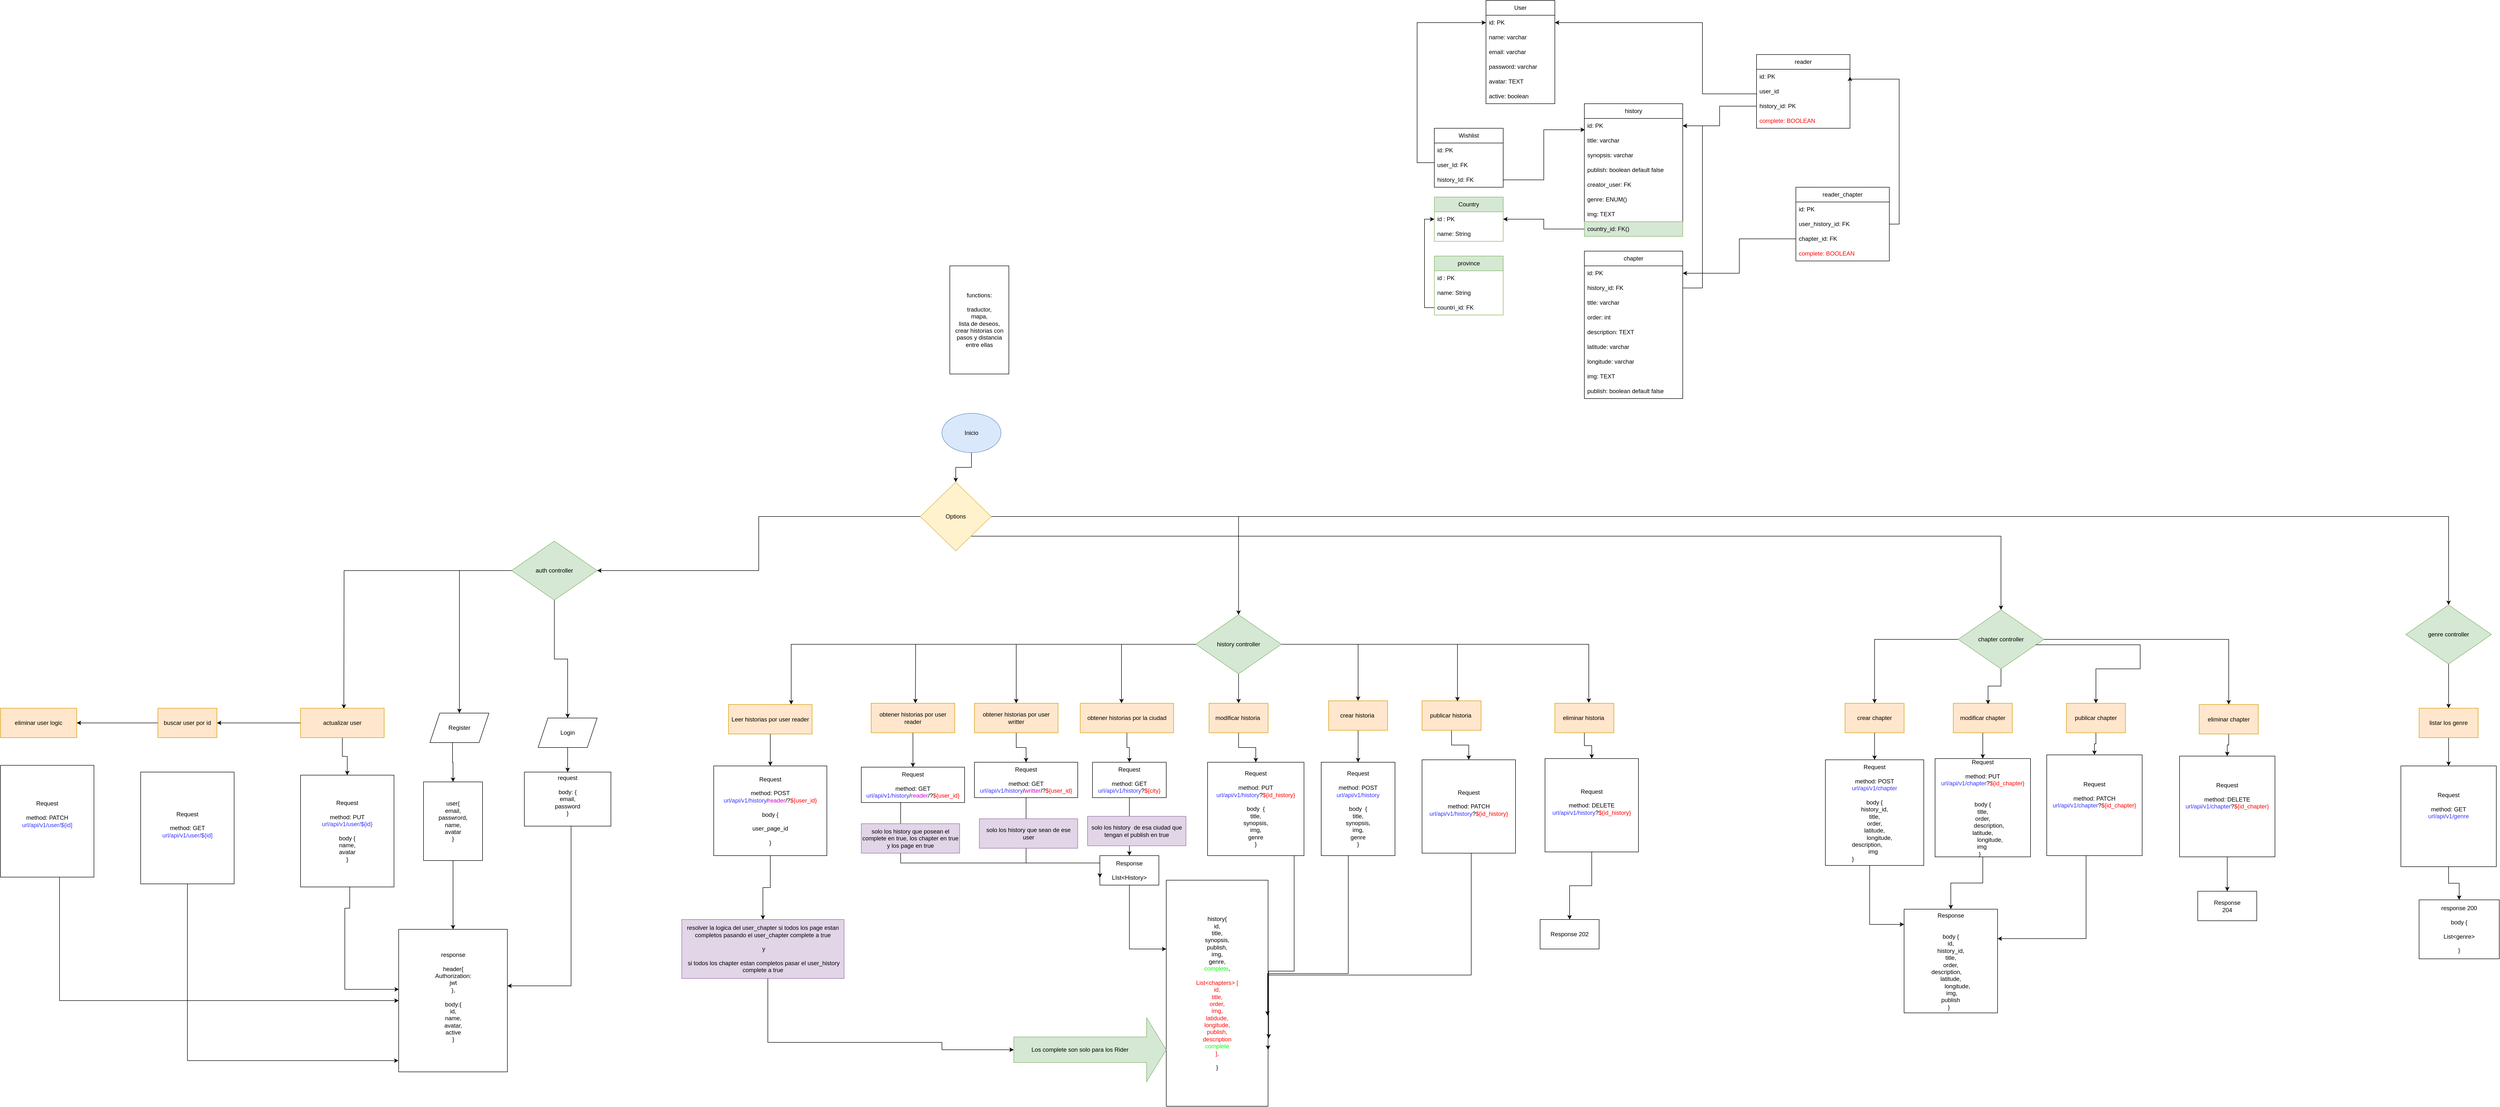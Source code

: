 <mxfile version="24.8.8">
  <diagram name="Página-1" id="8iYo4jJK8mS4WUOny4I4">
    <mxGraphModel dx="2978" dy="1672" grid="1" gridSize="10" guides="1" tooltips="1" connect="1" arrows="1" fold="1" page="1" pageScale="1" pageWidth="827" pageHeight="1169" math="0" shadow="0">
      <root>
        <mxCell id="0" />
        <mxCell id="1" parent="0" />
        <mxCell id="4v4AGWWlLgVqddMLJCEB-3" value="" style="edgeStyle=orthogonalEdgeStyle;rounded=0;orthogonalLoop=1;jettySize=auto;html=1;" parent="1" source="4v4AGWWlLgVqddMLJCEB-1" target="4v4AGWWlLgVqddMLJCEB-2" edge="1">
          <mxGeometry relative="1" as="geometry" />
        </mxCell>
        <mxCell id="4v4AGWWlLgVqddMLJCEB-1" value="Inicio" style="ellipse;whiteSpace=wrap;html=1;fillColor=#dae8fc;strokeColor=#6c8ebf;" parent="1" vertex="1">
          <mxGeometry x="354" y="-30" width="120" height="80" as="geometry" />
        </mxCell>
        <mxCell id="4v4AGWWlLgVqddMLJCEB-64" value="" style="edgeStyle=orthogonalEdgeStyle;rounded=0;orthogonalLoop=1;jettySize=auto;html=1;" parent="1" source="4v4AGWWlLgVqddMLJCEB-2" target="4v4AGWWlLgVqddMLJCEB-63" edge="1">
          <mxGeometry relative="1" as="geometry" />
        </mxCell>
        <mxCell id="4v4AGWWlLgVqddMLJCEB-70" style="edgeStyle=orthogonalEdgeStyle;rounded=0;orthogonalLoop=1;jettySize=auto;html=1;" parent="1" source="4v4AGWWlLgVqddMLJCEB-2" target="4v4AGWWlLgVqddMLJCEB-69" edge="1">
          <mxGeometry relative="1" as="geometry" />
        </mxCell>
        <mxCell id="kTSnjcyp7PbZxTP0yt8h-42" style="edgeStyle=orthogonalEdgeStyle;rounded=0;orthogonalLoop=1;jettySize=auto;html=1;" parent="1" source="4v4AGWWlLgVqddMLJCEB-2" target="kTSnjcyp7PbZxTP0yt8h-41" edge="1">
          <mxGeometry relative="1" as="geometry">
            <Array as="points">
              <mxPoint x="2507" y="220" />
            </Array>
          </mxGeometry>
        </mxCell>
        <mxCell id="BAwS0Nd3ZvO8XFaEo_h9-21" style="edgeStyle=orthogonalEdgeStyle;rounded=0;orthogonalLoop=1;jettySize=auto;html=1;entryX=0.5;entryY=0;entryDx=0;entryDy=0;" edge="1" parent="1" source="4v4AGWWlLgVqddMLJCEB-2" target="BAwS0Nd3ZvO8XFaEo_h9-14">
          <mxGeometry relative="1" as="geometry" />
        </mxCell>
        <mxCell id="4v4AGWWlLgVqddMLJCEB-2" value="Options" style="rhombus;whiteSpace=wrap;html=1;fillColor=#fff2cc;strokeColor=#d6b656;" parent="1" vertex="1">
          <mxGeometry x="310" y="110" width="144" height="140" as="geometry" />
        </mxCell>
        <mxCell id="4v4AGWWlLgVqddMLJCEB-16" value="" style="edgeStyle=orthogonalEdgeStyle;rounded=0;orthogonalLoop=1;jettySize=auto;html=1;exitX=0.5;exitY=1;exitDx=0;exitDy=0;" parent="1" source="vZqE9rtirsH-dbJtb7xl-5" target="4v4AGWWlLgVqddMLJCEB-15" edge="1">
          <mxGeometry relative="1" as="geometry">
            <mxPoint x="-407" y="655" as="sourcePoint" />
          </mxGeometry>
        </mxCell>
        <mxCell id="Jl9io4gUFYn2vLOO0o0W-24" style="edgeStyle=orthogonalEdgeStyle;rounded=0;orthogonalLoop=1;jettySize=auto;html=1;" parent="1" source="4v4AGWWlLgVqddMLJCEB-8" target="4v4AGWWlLgVqddMLJCEB-17" edge="1">
          <mxGeometry relative="1" as="geometry" />
        </mxCell>
        <mxCell id="4v4AGWWlLgVqddMLJCEB-8" value="user{&lt;div&gt;email,&lt;/div&gt;&lt;div&gt;passwrord,&lt;/div&gt;&lt;div&gt;name,&lt;/div&gt;&lt;div&gt;avatar&lt;/div&gt;&lt;div&gt;}&lt;/div&gt;" style="whiteSpace=wrap;html=1;" parent="1" vertex="1">
          <mxGeometry x="-700" y="720" width="120" height="160" as="geometry" />
        </mxCell>
        <mxCell id="4v4AGWWlLgVqddMLJCEB-12" value="" style="edgeStyle=orthogonalEdgeStyle;rounded=0;orthogonalLoop=1;jettySize=auto;html=1;exitX=0.383;exitY=1;exitDx=0;exitDy=0;exitPerimeter=0;" parent="1" source="vZqE9rtirsH-dbJtb7xl-6" target="4v4AGWWlLgVqddMLJCEB-8" edge="1">
          <mxGeometry relative="1" as="geometry">
            <mxPoint x="-658.5" y="590" as="sourcePoint" />
          </mxGeometry>
        </mxCell>
        <mxCell id="4v4AGWWlLgVqddMLJCEB-18" value="" style="edgeStyle=orthogonalEdgeStyle;rounded=0;orthogonalLoop=1;jettySize=auto;html=1;" parent="1" source="4v4AGWWlLgVqddMLJCEB-15" target="4v4AGWWlLgVqddMLJCEB-17" edge="1">
          <mxGeometry relative="1" as="geometry">
            <Array as="points">
              <mxPoint x="-400" y="1135" />
            </Array>
          </mxGeometry>
        </mxCell>
        <mxCell id="4v4AGWWlLgVqddMLJCEB-15" value="request&lt;div&gt;&lt;br&gt;&lt;div&gt;body: {&lt;/div&gt;&lt;div&gt;email,&lt;/div&gt;&lt;div&gt;password&lt;/div&gt;&lt;div&gt;}&lt;br&gt;&lt;div&gt;&lt;br&gt;&lt;/div&gt;&lt;/div&gt;&lt;/div&gt;" style="whiteSpace=wrap;html=1;" parent="1" vertex="1">
          <mxGeometry x="-495" y="700" width="176" height="110" as="geometry" />
        </mxCell>
        <mxCell id="4v4AGWWlLgVqddMLJCEB-17" value="response&lt;div&gt;&lt;br&gt;&lt;/div&gt;&lt;div&gt;header{&lt;/div&gt;&lt;div&gt;Authorization:&lt;/div&gt;&lt;div&gt;jwt&lt;/div&gt;&lt;div&gt;},&lt;br&gt;&lt;div&gt;&lt;br&gt;&lt;/div&gt;&lt;div&gt;body:{&lt;/div&gt;&lt;div&gt;id,&lt;/div&gt;&lt;div&gt;name,&lt;/div&gt;&lt;div&gt;avatar,&lt;/div&gt;&lt;div&gt;active&lt;/div&gt;&lt;div&gt;}&lt;/div&gt;&lt;div&gt;&lt;br&gt;&lt;/div&gt;&lt;/div&gt;" style="whiteSpace=wrap;html=1;" parent="1" vertex="1">
          <mxGeometry x="-750.5" y="1020" width="221" height="290" as="geometry" />
        </mxCell>
        <mxCell id="4v4AGWWlLgVqddMLJCEB-25" value="functions:&lt;div&gt;&lt;br&gt;&lt;div&gt;traductor,&lt;/div&gt;&lt;/div&gt;&lt;div&gt;mapa,&lt;/div&gt;&lt;div&gt;lista de deseos,&lt;/div&gt;&lt;div&gt;crear historias con pasos y distancia entre ellas&lt;/div&gt;" style="whiteSpace=wrap;html=1;" parent="1" vertex="1">
          <mxGeometry x="370" y="-330" width="120" height="220" as="geometry" />
        </mxCell>
        <mxCell id="4v4AGWWlLgVqddMLJCEB-27" value="User" style="swimlane;fontStyle=0;childLayout=stackLayout;horizontal=1;startSize=30;horizontalStack=0;resizeParent=1;resizeParentMax=0;resizeLast=0;collapsible=1;marginBottom=0;whiteSpace=wrap;html=1;" parent="1" vertex="1">
          <mxGeometry x="1460" y="-870" width="140" height="210" as="geometry" />
        </mxCell>
        <mxCell id="4v4AGWWlLgVqddMLJCEB-28" value="id: PK" style="text;strokeColor=none;fillColor=none;align=left;verticalAlign=middle;spacingLeft=4;spacingRight=4;overflow=hidden;points=[[0,0.5],[1,0.5]];portConstraint=eastwest;rotatable=0;whiteSpace=wrap;html=1;" parent="4v4AGWWlLgVqddMLJCEB-27" vertex="1">
          <mxGeometry y="30" width="140" height="30" as="geometry" />
        </mxCell>
        <mxCell id="4v4AGWWlLgVqddMLJCEB-73" value="name: varchar" style="text;strokeColor=none;fillColor=none;align=left;verticalAlign=middle;spacingLeft=4;spacingRight=4;overflow=hidden;points=[[0,0.5],[1,0.5]];portConstraint=eastwest;rotatable=0;whiteSpace=wrap;html=1;" parent="4v4AGWWlLgVqddMLJCEB-27" vertex="1">
          <mxGeometry y="60" width="140" height="30" as="geometry" />
        </mxCell>
        <mxCell id="4v4AGWWlLgVqddMLJCEB-29" value="email: varchar" style="text;strokeColor=none;fillColor=none;align=left;verticalAlign=middle;spacingLeft=4;spacingRight=4;overflow=hidden;points=[[0,0.5],[1,0.5]];portConstraint=eastwest;rotatable=0;whiteSpace=wrap;html=1;" parent="4v4AGWWlLgVqddMLJCEB-27" vertex="1">
          <mxGeometry y="90" width="140" height="30" as="geometry" />
        </mxCell>
        <mxCell id="4v4AGWWlLgVqddMLJCEB-30" value="password: varchar" style="text;strokeColor=none;fillColor=none;align=left;verticalAlign=middle;spacingLeft=4;spacingRight=4;overflow=hidden;points=[[0,0.5],[1,0.5]];portConstraint=eastwest;rotatable=0;whiteSpace=wrap;html=1;" parent="4v4AGWWlLgVqddMLJCEB-27" vertex="1">
          <mxGeometry y="120" width="140" height="30" as="geometry" />
        </mxCell>
        <mxCell id="4v4AGWWlLgVqddMLJCEB-31" value="avatar: TEXT" style="text;strokeColor=none;fillColor=none;align=left;verticalAlign=middle;spacingLeft=4;spacingRight=4;overflow=hidden;points=[[0,0.5],[1,0.5]];portConstraint=eastwest;rotatable=0;whiteSpace=wrap;html=1;" parent="4v4AGWWlLgVqddMLJCEB-27" vertex="1">
          <mxGeometry y="150" width="140" height="30" as="geometry" />
        </mxCell>
        <mxCell id="Jl9io4gUFYn2vLOO0o0W-12" value="active: boolean" style="text;strokeColor=none;fillColor=none;align=left;verticalAlign=middle;spacingLeft=4;spacingRight=4;overflow=hidden;points=[[0,0.5],[1,0.5]];portConstraint=eastwest;rotatable=0;whiteSpace=wrap;html=1;" parent="4v4AGWWlLgVqddMLJCEB-27" vertex="1">
          <mxGeometry y="180" width="140" height="30" as="geometry" />
        </mxCell>
        <mxCell id="4v4AGWWlLgVqddMLJCEB-41" value="Wishlist" style="swimlane;fontStyle=0;childLayout=stackLayout;horizontal=1;startSize=30;horizontalStack=0;resizeParent=1;resizeParentMax=0;resizeLast=0;collapsible=1;marginBottom=0;whiteSpace=wrap;html=1;" parent="1" vertex="1">
          <mxGeometry x="1355" y="-610" width="140" height="120" as="geometry" />
        </mxCell>
        <mxCell id="4v4AGWWlLgVqddMLJCEB-42" value="id: PK" style="text;strokeColor=none;fillColor=none;align=left;verticalAlign=middle;spacingLeft=4;spacingRight=4;overflow=hidden;points=[[0,0.5],[1,0.5]];portConstraint=eastwest;rotatable=0;whiteSpace=wrap;html=1;" parent="4v4AGWWlLgVqddMLJCEB-41" vertex="1">
          <mxGeometry y="30" width="140" height="30" as="geometry" />
        </mxCell>
        <mxCell id="4v4AGWWlLgVqddMLJCEB-43" value="user_Id: FK" style="text;strokeColor=none;fillColor=none;align=left;verticalAlign=middle;spacingLeft=4;spacingRight=4;overflow=hidden;points=[[0,0.5],[1,0.5]];portConstraint=eastwest;rotatable=0;whiteSpace=wrap;html=1;" parent="4v4AGWWlLgVqddMLJCEB-41" vertex="1">
          <mxGeometry y="60" width="140" height="30" as="geometry" />
        </mxCell>
        <mxCell id="4v4AGWWlLgVqddMLJCEB-44" value="history_Id: FK" style="text;strokeColor=none;fillColor=none;align=left;verticalAlign=middle;spacingLeft=4;spacingRight=4;overflow=hidden;points=[[0,0.5],[1,0.5]];portConstraint=eastwest;rotatable=0;whiteSpace=wrap;html=1;" parent="4v4AGWWlLgVqddMLJCEB-41" vertex="1">
          <mxGeometry y="90" width="140" height="30" as="geometry" />
        </mxCell>
        <mxCell id="4v4AGWWlLgVqddMLJCEB-50" value="chapter" style="swimlane;fontStyle=0;childLayout=stackLayout;horizontal=1;startSize=30;horizontalStack=0;resizeParent=1;resizeParentMax=0;resizeLast=0;collapsible=1;marginBottom=0;whiteSpace=wrap;html=1;" parent="1" vertex="1">
          <mxGeometry x="1660" y="-360" width="200" height="300" as="geometry" />
        </mxCell>
        <mxCell id="4v4AGWWlLgVqddMLJCEB-51" value="id: PK" style="text;strokeColor=none;fillColor=none;align=left;verticalAlign=middle;spacingLeft=4;spacingRight=4;overflow=hidden;points=[[0,0.5],[1,0.5]];portConstraint=eastwest;rotatable=0;whiteSpace=wrap;html=1;" parent="4v4AGWWlLgVqddMLJCEB-50" vertex="1">
          <mxGeometry y="30" width="200" height="30" as="geometry" />
        </mxCell>
        <mxCell id="4v4AGWWlLgVqddMLJCEB-52" value="history_id: FK" style="text;strokeColor=none;fillColor=none;align=left;verticalAlign=middle;spacingLeft=4;spacingRight=4;overflow=hidden;points=[[0,0.5],[1,0.5]];portConstraint=eastwest;rotatable=0;whiteSpace=wrap;html=1;" parent="4v4AGWWlLgVqddMLJCEB-50" vertex="1">
          <mxGeometry y="60" width="200" height="30" as="geometry" />
        </mxCell>
        <mxCell id="4v4AGWWlLgVqddMLJCEB-53" value="title: varchar" style="text;strokeColor=none;fillColor=none;align=left;verticalAlign=middle;spacingLeft=4;spacingRight=4;overflow=hidden;points=[[0,0.5],[1,0.5]];portConstraint=eastwest;rotatable=0;whiteSpace=wrap;html=1;" parent="4v4AGWWlLgVqddMLJCEB-50" vertex="1">
          <mxGeometry y="90" width="200" height="30" as="geometry" />
        </mxCell>
        <mxCell id="kTSnjcyp7PbZxTP0yt8h-72" value="order: int" style="text;strokeColor=none;fillColor=none;align=left;verticalAlign=middle;spacingLeft=4;spacingRight=4;overflow=hidden;points=[[0,0.5],[1,0.5]];portConstraint=eastwest;rotatable=0;whiteSpace=wrap;html=1;" parent="4v4AGWWlLgVqddMLJCEB-50" vertex="1">
          <mxGeometry y="120" width="200" height="30" as="geometry" />
        </mxCell>
        <mxCell id="kTSnjcyp7PbZxTP0yt8h-81" value="description: TEXT" style="text;strokeColor=none;fillColor=none;align=left;verticalAlign=middle;spacingLeft=4;spacingRight=4;overflow=hidden;points=[[0,0.5],[1,0.5]];portConstraint=eastwest;rotatable=0;whiteSpace=wrap;html=1;" parent="4v4AGWWlLgVqddMLJCEB-50" vertex="1">
          <mxGeometry y="150" width="200" height="30" as="geometry" />
        </mxCell>
        <mxCell id="4v4AGWWlLgVqddMLJCEB-54" value="latitude: varchar" style="text;strokeColor=none;fillColor=none;align=left;verticalAlign=middle;spacingLeft=4;spacingRight=4;overflow=hidden;points=[[0,0.5],[1,0.5]];portConstraint=eastwest;rotatable=0;whiteSpace=wrap;html=1;" parent="4v4AGWWlLgVqddMLJCEB-50" vertex="1">
          <mxGeometry y="180" width="200" height="30" as="geometry" />
        </mxCell>
        <mxCell id="4v4AGWWlLgVqddMLJCEB-55" value="longitude: varchar" style="text;strokeColor=none;fillColor=none;align=left;verticalAlign=middle;spacingLeft=4;spacingRight=4;overflow=hidden;points=[[0,0.5],[1,0.5]];portConstraint=eastwest;rotatable=0;whiteSpace=wrap;html=1;" parent="4v4AGWWlLgVqddMLJCEB-50" vertex="1">
          <mxGeometry y="210" width="200" height="30" as="geometry" />
        </mxCell>
        <mxCell id="kTSnjcyp7PbZxTP0yt8h-59" value="img: TEXT" style="text;strokeColor=none;fillColor=none;align=left;verticalAlign=middle;spacingLeft=4;spacingRight=4;overflow=hidden;points=[[0,0.5],[1,0.5]];portConstraint=eastwest;rotatable=0;whiteSpace=wrap;html=1;" parent="4v4AGWWlLgVqddMLJCEB-50" vertex="1">
          <mxGeometry y="240" width="200" height="30" as="geometry" />
        </mxCell>
        <mxCell id="kTSnjcyp7PbZxTP0yt8h-86" value="publish: boolean default false" style="text;strokeColor=none;fillColor=none;align=left;verticalAlign=middle;spacingLeft=4;spacingRight=4;overflow=hidden;points=[[0,0.5],[1,0.5]];portConstraint=eastwest;rotatable=0;whiteSpace=wrap;html=1;" parent="4v4AGWWlLgVqddMLJCEB-50" vertex="1">
          <mxGeometry y="270" width="200" height="30" as="geometry" />
        </mxCell>
        <mxCell id="Cvizj9KR2Gh-5Ep8c4Go-47" style="edgeStyle=orthogonalEdgeStyle;rounded=0;orthogonalLoop=1;jettySize=auto;html=1;entryX=0.5;entryY=0;entryDx=0;entryDy=0;" parent="1" source="4v4AGWWlLgVqddMLJCEB-63" target="vZqE9rtirsH-dbJtb7xl-6" edge="1">
          <mxGeometry relative="1" as="geometry">
            <mxPoint x="-640" y="480" as="targetPoint" />
          </mxGeometry>
        </mxCell>
        <mxCell id="Cvizj9KR2Gh-5Ep8c4Go-48" style="edgeStyle=orthogonalEdgeStyle;rounded=0;orthogonalLoop=1;jettySize=auto;html=1;" parent="1" source="4v4AGWWlLgVqddMLJCEB-63" target="vZqE9rtirsH-dbJtb7xl-5" edge="1">
          <mxGeometry relative="1" as="geometry">
            <mxPoint x="-407" y="595" as="targetPoint" />
          </mxGeometry>
        </mxCell>
        <mxCell id="4v4AGWWlLgVqddMLJCEB-63" value="auth controller" style="rhombus;whiteSpace=wrap;html=1;fillColor=#d5e8d4;strokeColor=#82b366;" parent="1" vertex="1">
          <mxGeometry x="-521" y="230" width="174" height="120" as="geometry" />
        </mxCell>
        <mxCell id="4v4AGWWlLgVqddMLJCEB-72" value="" style="edgeStyle=orthogonalEdgeStyle;rounded=0;orthogonalLoop=1;jettySize=auto;html=1;entryX=0.442;entryY=0;entryDx=0;entryDy=0;entryPerimeter=0;" parent="1" source="4v4AGWWlLgVqddMLJCEB-69" target="kTSnjcyp7PbZxTP0yt8h-8" edge="1">
          <mxGeometry relative="1" as="geometry" />
        </mxCell>
        <mxCell id="kTSnjcyp7PbZxTP0yt8h-12" value="" style="edgeStyle=orthogonalEdgeStyle;rounded=0;orthogonalLoop=1;jettySize=auto;html=1;" parent="1" source="4v4AGWWlLgVqddMLJCEB-69" target="kTSnjcyp7PbZxTP0yt8h-10" edge="1">
          <mxGeometry relative="1" as="geometry" />
        </mxCell>
        <mxCell id="kTSnjcyp7PbZxTP0yt8h-20" style="edgeStyle=orthogonalEdgeStyle;rounded=0;orthogonalLoop=1;jettySize=auto;html=1;entryX=0.5;entryY=0;entryDx=0;entryDy=0;" parent="1" source="4v4AGWWlLgVqddMLJCEB-69" target="kTSnjcyp7PbZxTP0yt8h-19" edge="1">
          <mxGeometry relative="1" as="geometry" />
        </mxCell>
        <mxCell id="kTSnjcyp7PbZxTP0yt8h-73" style="edgeStyle=orthogonalEdgeStyle;rounded=0;orthogonalLoop=1;jettySize=auto;html=1;entryX=0.5;entryY=0;entryDx=0;entryDy=0;" parent="1" source="4v4AGWWlLgVqddMLJCEB-69" target="kTSnjcyp7PbZxTP0yt8h-43" edge="1">
          <mxGeometry relative="1" as="geometry" />
        </mxCell>
        <mxCell id="Cvizj9KR2Gh-5Ep8c4Go-51" style="edgeStyle=orthogonalEdgeStyle;rounded=0;orthogonalLoop=1;jettySize=auto;html=1;entryX=0.75;entryY=0;entryDx=0;entryDy=0;" parent="1" source="4v4AGWWlLgVqddMLJCEB-69" target="Cvizj9KR2Gh-5Ep8c4Go-49" edge="1">
          <mxGeometry relative="1" as="geometry" />
        </mxCell>
        <mxCell id="4v4AGWWlLgVqddMLJCEB-69" value="history controller" style="rhombus;whiteSpace=wrap;html=1;fillColor=#d5e8d4;strokeColor=#82b366;" parent="1" vertex="1">
          <mxGeometry x="870" y="380" width="174" height="120" as="geometry" />
        </mxCell>
        <mxCell id="9jWAlJ0byO7zGb7Tsrd4-2" value="" style="edgeStyle=orthogonalEdgeStyle;rounded=0;orthogonalLoop=1;jettySize=auto;html=1;" parent="1" source="4v4AGWWlLgVqddMLJCEB-71" target="9jWAlJ0byO7zGb7Tsrd4-1" edge="1">
          <mxGeometry relative="1" as="geometry" />
        </mxCell>
        <mxCell id="4v4AGWWlLgVqddMLJCEB-71" value="&lt;div&gt;Request&lt;/div&gt;&lt;div&gt;&lt;br&gt;&lt;/div&gt;&lt;div&gt;method: GET&lt;/div&gt;&lt;div&gt;&lt;span style=&quot;color: rgb(51, 51, 255); background-color: initial;&quot;&gt;url/api/v1/history&lt;/span&gt;?&lt;font color=&quot;#ff0000&quot;&gt;${city}&lt;/font&gt;&lt;br&gt;&lt;/div&gt;" style="whiteSpace=wrap;html=1;" parent="1" vertex="1">
          <mxGeometry x="660" y="680" width="150" height="72" as="geometry" />
        </mxCell>
        <mxCell id="4v4AGWWlLgVqddMLJCEB-75" value="reader" style="swimlane;fontStyle=0;childLayout=stackLayout;horizontal=1;startSize=30;horizontalStack=0;resizeParent=1;resizeParentMax=0;resizeLast=0;collapsible=1;marginBottom=0;whiteSpace=wrap;html=1;" parent="1" vertex="1">
          <mxGeometry x="2010" y="-760" width="190" height="150" as="geometry" />
        </mxCell>
        <mxCell id="4v4AGWWlLgVqddMLJCEB-76" value="id: PK" style="text;strokeColor=none;fillColor=none;align=left;verticalAlign=middle;spacingLeft=4;spacingRight=4;overflow=hidden;points=[[0,0.5],[1,0.5]];portConstraint=eastwest;rotatable=0;whiteSpace=wrap;html=1;" parent="4v4AGWWlLgVqddMLJCEB-75" vertex="1">
          <mxGeometry y="30" width="190" height="30" as="geometry" />
        </mxCell>
        <mxCell id="4v4AGWWlLgVqddMLJCEB-77" value="user_id" style="text;strokeColor=none;fillColor=none;align=left;verticalAlign=middle;spacingLeft=4;spacingRight=4;overflow=hidden;points=[[0,0.5],[1,0.5]];portConstraint=eastwest;rotatable=0;whiteSpace=wrap;html=1;" parent="4v4AGWWlLgVqddMLJCEB-75" vertex="1">
          <mxGeometry y="60" width="190" height="30" as="geometry" />
        </mxCell>
        <mxCell id="vZqE9rtirsH-dbJtb7xl-1" value="history_id: PK" style="text;strokeColor=none;fillColor=none;align=left;verticalAlign=middle;spacingLeft=4;spacingRight=4;overflow=hidden;points=[[0,0.5],[1,0.5]];portConstraint=eastwest;rotatable=0;whiteSpace=wrap;html=1;" parent="4v4AGWWlLgVqddMLJCEB-75" vertex="1">
          <mxGeometry y="90" width="190" height="30" as="geometry" />
        </mxCell>
        <mxCell id="kTSnjcyp7PbZxTP0yt8h-122" value="&lt;font color=&quot;#ff0000&quot;&gt;complete: BOOLEAN&lt;/font&gt;" style="text;strokeColor=none;fillColor=none;align=left;verticalAlign=middle;spacingLeft=4;spacingRight=4;overflow=hidden;points=[[0,0.5],[1,0.5]];portConstraint=eastwest;rotatable=0;whiteSpace=wrap;html=1;" parent="4v4AGWWlLgVqddMLJCEB-75" vertex="1">
          <mxGeometry y="120" width="190" height="30" as="geometry" />
        </mxCell>
        <mxCell id="9jWAlJ0byO7zGb7Tsrd4-4" value="" style="edgeStyle=orthogonalEdgeStyle;rounded=0;orthogonalLoop=1;jettySize=auto;html=1;" parent="1" source="9jWAlJ0byO7zGb7Tsrd4-1" target="9jWAlJ0byO7zGb7Tsrd4-3" edge="1">
          <mxGeometry relative="1" as="geometry">
            <Array as="points">
              <mxPoint x="735" y="1060" />
            </Array>
          </mxGeometry>
        </mxCell>
        <mxCell id="9jWAlJ0byO7zGb7Tsrd4-1" value="&lt;div&gt;Response&lt;/div&gt;&lt;div&gt;&lt;br&gt;&lt;/div&gt;&lt;div&gt;LIst&amp;lt;History&amp;gt;&lt;br&gt;&lt;/div&gt;" style="whiteSpace=wrap;html=1;" parent="1" vertex="1">
          <mxGeometry x="675" y="870" width="120" height="60" as="geometry" />
        </mxCell>
        <mxCell id="9jWAlJ0byO7zGb7Tsrd4-3" value="&lt;div&gt;history{&lt;/div&gt;&lt;div&gt;id,&lt;/div&gt;&lt;div&gt;title,&lt;/div&gt;&lt;div&gt;synopsis,&lt;/div&gt;&lt;div&gt;&lt;span style=&quot;text-align: left;&quot;&gt;publish,&lt;/span&gt;&lt;/div&gt;&lt;div&gt;&lt;span style=&quot;text-align: left;&quot;&gt;img,&lt;/span&gt;&lt;/div&gt;&lt;div&gt;genre,&lt;/div&gt;&lt;div&gt;&lt;font color=&quot;#00ff00&quot;&gt;complete&lt;/font&gt;,&lt;/div&gt;&lt;div&gt;&lt;br&gt;&lt;/div&gt;&lt;div&gt;&lt;font color=&quot;#ff0000&quot;&gt;List&amp;lt;chapters&amp;gt; [&lt;/font&gt;&lt;/div&gt;&lt;div&gt;&lt;font color=&quot;#ff0000&quot;&gt;id,&lt;/font&gt;&lt;/div&gt;&lt;div&gt;&lt;font color=&quot;#ff0000&quot;&gt;title,&lt;/font&gt;&lt;/div&gt;&lt;div&gt;&lt;font color=&quot;#ff0000&quot;&gt;order,&lt;/font&gt;&lt;/div&gt;&lt;div&gt;&lt;font color=&quot;#ff0000&quot;&gt;img,&lt;/font&gt;&lt;/div&gt;&lt;div&gt;&lt;font color=&quot;#ff0000&quot;&gt;latidude,&lt;/font&gt;&lt;/div&gt;&lt;div&gt;&lt;font color=&quot;#ff0000&quot;&gt;longitude,&lt;/font&gt;&lt;/div&gt;&lt;div&gt;&lt;font color=&quot;#ff0000&quot;&gt;publish,&lt;/font&gt;&lt;/div&gt;&lt;div&gt;&lt;font color=&quot;#ff0000&quot;&gt;description&lt;/font&gt;&lt;/div&gt;&lt;div&gt;&lt;span style=&quot;color: rgb(0, 255, 0);&quot;&gt;complete&lt;/span&gt;&lt;/div&gt;&lt;div&gt;&lt;font color=&quot;#ff0000&quot;&gt;],&lt;/font&gt;&lt;/div&gt;&lt;div&gt;&lt;font color=&quot;#ff0000&quot;&gt;&lt;br&gt;&lt;/font&gt;&lt;/div&gt;&lt;div&gt;}&lt;/div&gt;" style="rounded=0;whiteSpace=wrap;html=1;" parent="1" vertex="1">
          <mxGeometry x="810" y="920" width="207" height="460" as="geometry" />
        </mxCell>
        <mxCell id="kTSnjcyp7PbZxTP0yt8h-7" value="&lt;div&gt;Request&lt;/div&gt;&lt;div&gt;&lt;br&gt;&lt;/div&gt;&lt;div&gt;method: PUT&lt;/div&gt;&lt;div&gt;&lt;span style=&quot;background-color: initial;&quot;&gt;&lt;font color=&quot;#3333ff&quot;&gt;url/api/v1/history&lt;/font&gt;&lt;/span&gt;?&lt;font color=&quot;#ff0000&quot;&gt;${id_history}&lt;/font&gt;&lt;br&gt;&lt;/div&gt;&lt;div&gt;&lt;font color=&quot;#ff0000&quot;&gt;&lt;br&gt;&lt;/font&gt;&lt;/div&gt;&lt;div&gt;body&amp;nbsp; {&lt;/div&gt;&lt;div&gt;&lt;div&gt;title,&lt;/div&gt;&lt;div&gt;synopsis,&lt;/div&gt;&lt;/div&gt;&lt;div&gt;img,&lt;/div&gt;&lt;div&gt;genre&lt;/div&gt;&lt;div&gt;}&lt;/div&gt;" style="whiteSpace=wrap;html=1;" parent="1" vertex="1">
          <mxGeometry x="894" y="680" width="196" height="190" as="geometry" />
        </mxCell>
        <mxCell id="kTSnjcyp7PbZxTP0yt8h-11" value="" style="edgeStyle=orthogonalEdgeStyle;rounded=0;orthogonalLoop=1;jettySize=auto;html=1;" parent="1" source="kTSnjcyp7PbZxTP0yt8h-8" target="4v4AGWWlLgVqddMLJCEB-71" edge="1">
          <mxGeometry relative="1" as="geometry" />
        </mxCell>
        <mxCell id="kTSnjcyp7PbZxTP0yt8h-8" value="obtener historias por la ciudad" style="whiteSpace=wrap;html=1;fillColor=#ffe6cc;strokeColor=#d79b00;" parent="1" vertex="1">
          <mxGeometry x="635" y="560" width="190" height="60" as="geometry" />
        </mxCell>
        <mxCell id="kTSnjcyp7PbZxTP0yt8h-18" value="" style="edgeStyle=orthogonalEdgeStyle;rounded=0;orthogonalLoop=1;jettySize=auto;html=1;" parent="1" source="kTSnjcyp7PbZxTP0yt8h-10" target="kTSnjcyp7PbZxTP0yt8h-7" edge="1">
          <mxGeometry relative="1" as="geometry" />
        </mxCell>
        <mxCell id="kTSnjcyp7PbZxTP0yt8h-10" value="modificar historia&amp;nbsp;" style="whiteSpace=wrap;html=1;fillColor=#ffe6cc;strokeColor=#d79b00;" parent="1" vertex="1">
          <mxGeometry x="897" y="560" width="120" height="60" as="geometry" />
        </mxCell>
        <mxCell id="kTSnjcyp7PbZxTP0yt8h-22" value="" style="edgeStyle=orthogonalEdgeStyle;rounded=0;orthogonalLoop=1;jettySize=auto;html=1;" parent="1" source="kTSnjcyp7PbZxTP0yt8h-19" target="kTSnjcyp7PbZxTP0yt8h-21" edge="1">
          <mxGeometry relative="1" as="geometry" />
        </mxCell>
        <mxCell id="kTSnjcyp7PbZxTP0yt8h-19" value="crear historia&amp;nbsp;" style="whiteSpace=wrap;html=1;fillColor=#ffe6cc;strokeColor=#d79b00;" parent="1" vertex="1">
          <mxGeometry x="1140" y="555" width="120" height="60" as="geometry" />
        </mxCell>
        <mxCell id="kTSnjcyp7PbZxTP0yt8h-21" value="&lt;div&gt;Request&lt;/div&gt;&lt;div&gt;&lt;br&gt;&lt;/div&gt;&lt;div&gt;method: POST&lt;/div&gt;&lt;div&gt;&lt;span style=&quot;color: rgb(51, 51, 255);&quot;&gt;url/api/v1/history&lt;/span&gt;&lt;/div&gt;&lt;div&gt;&lt;font color=&quot;#ff0000&quot;&gt;&lt;br&gt;&lt;/font&gt;&lt;/div&gt;&lt;div&gt;body&amp;nbsp; {&lt;/div&gt;&lt;div&gt;&lt;div&gt;title,&lt;/div&gt;&lt;div&gt;synopsis,&lt;/div&gt;&lt;/div&gt;&lt;div&gt;img,&lt;/div&gt;&lt;div&gt;genre&lt;/div&gt;&lt;div&gt;}&lt;/div&gt;" style="whiteSpace=wrap;html=1;" parent="1" vertex="1">
          <mxGeometry x="1125" y="680" width="150" height="190" as="geometry" />
        </mxCell>
        <mxCell id="kTSnjcyp7PbZxTP0yt8h-31" value="" style="edgeStyle=orthogonalEdgeStyle;rounded=0;orthogonalLoop=1;jettySize=auto;html=1;" parent="1" source="kTSnjcyp7PbZxTP0yt8h-24" target="kTSnjcyp7PbZxTP0yt8h-26" edge="1">
          <mxGeometry relative="1" as="geometry" />
        </mxCell>
        <mxCell id="kTSnjcyp7PbZxTP0yt8h-24" value="publicar historia&amp;nbsp;" style="whiteSpace=wrap;html=1;fillColor=#ffe6cc;strokeColor=#d79b00;" parent="1" vertex="1">
          <mxGeometry x="1330" y="555" width="120" height="60" as="geometry" />
        </mxCell>
        <mxCell id="kTSnjcyp7PbZxTP0yt8h-25" style="edgeStyle=orthogonalEdgeStyle;rounded=0;orthogonalLoop=1;jettySize=auto;html=1;exitX=1;exitY=0.5;exitDx=0;exitDy=0;entryX=0.6;entryY=0.017;entryDx=0;entryDy=0;entryPerimeter=0;" parent="1" source="4v4AGWWlLgVqddMLJCEB-69" target="kTSnjcyp7PbZxTP0yt8h-24" edge="1">
          <mxGeometry relative="1" as="geometry">
            <Array as="points">
              <mxPoint x="1402" y="440" />
            </Array>
          </mxGeometry>
        </mxCell>
        <mxCell id="kTSnjcyp7PbZxTP0yt8h-34" style="edgeStyle=orthogonalEdgeStyle;rounded=0;orthogonalLoop=1;jettySize=auto;html=1;entryX=1;entryY=0.75;entryDx=0;entryDy=0;" parent="1" source="kTSnjcyp7PbZxTP0yt8h-26" target="9jWAlJ0byO7zGb7Tsrd4-3" edge="1">
          <mxGeometry relative="1" as="geometry">
            <Array as="points">
              <mxPoint x="1430" y="1113" />
            </Array>
          </mxGeometry>
        </mxCell>
        <mxCell id="kTSnjcyp7PbZxTP0yt8h-26" value="&lt;div&gt;Request&lt;/div&gt;&lt;div&gt;&lt;br&gt;&lt;/div&gt;&lt;div&gt;method: PATCH&lt;/div&gt;&lt;div&gt;&lt;span style=&quot;color: rgb(51, 51, 255);&quot;&gt;url/api/v1/history&lt;/span&gt;&lt;span style=&quot;background-color: initial;&quot;&gt;?&lt;/span&gt;&lt;font style=&quot;background-color: initial;&quot; color=&quot;#ff0000&quot;&gt;${id_history}&lt;/font&gt;&lt;/div&gt;&lt;div&gt;&lt;br&gt;&lt;/div&gt;" style="whiteSpace=wrap;html=1;" parent="1" vertex="1">
          <mxGeometry x="1330" y="675" width="190" height="190" as="geometry" />
        </mxCell>
        <mxCell id="kTSnjcyp7PbZxTP0yt8h-32" style="edgeStyle=orthogonalEdgeStyle;rounded=0;orthogonalLoop=1;jettySize=auto;html=1;entryX=1.006;entryY=0.7;entryDx=0;entryDy=0;entryPerimeter=0;" parent="1" source="kTSnjcyp7PbZxTP0yt8h-7" target="9jWAlJ0byO7zGb7Tsrd4-3" edge="1">
          <mxGeometry relative="1" as="geometry">
            <Array as="points">
              <mxPoint x="1070" y="1105" />
              <mxPoint x="1018" y="1105" />
            </Array>
          </mxGeometry>
        </mxCell>
        <mxCell id="kTSnjcyp7PbZxTP0yt8h-38" value="" style="edgeStyle=orthogonalEdgeStyle;rounded=0;orthogonalLoop=1;jettySize=auto;html=1;" parent="1" source="kTSnjcyp7PbZxTP0yt8h-35" target="kTSnjcyp7PbZxTP0yt8h-37" edge="1">
          <mxGeometry relative="1" as="geometry" />
        </mxCell>
        <mxCell id="kTSnjcyp7PbZxTP0yt8h-35" value="eliminar historia&amp;nbsp;" style="whiteSpace=wrap;html=1;fillColor=#ffe6cc;strokeColor=#d79b00;" parent="1" vertex="1">
          <mxGeometry x="1600" y="560" width="120" height="60" as="geometry" />
        </mxCell>
        <mxCell id="kTSnjcyp7PbZxTP0yt8h-36" style="edgeStyle=orthogonalEdgeStyle;rounded=0;orthogonalLoop=1;jettySize=auto;html=1;entryX=0.575;entryY=-0.017;entryDx=0;entryDy=0;entryPerimeter=0;" parent="1" source="4v4AGWWlLgVqddMLJCEB-69" target="kTSnjcyp7PbZxTP0yt8h-35" edge="1">
          <mxGeometry relative="1" as="geometry" />
        </mxCell>
        <mxCell id="kTSnjcyp7PbZxTP0yt8h-40" value="" style="edgeStyle=orthogonalEdgeStyle;rounded=0;orthogonalLoop=1;jettySize=auto;html=1;" parent="1" source="kTSnjcyp7PbZxTP0yt8h-37" target="kTSnjcyp7PbZxTP0yt8h-39" edge="1">
          <mxGeometry relative="1" as="geometry" />
        </mxCell>
        <mxCell id="kTSnjcyp7PbZxTP0yt8h-37" value="&lt;div&gt;Request&lt;/div&gt;&lt;div&gt;&lt;br&gt;&lt;/div&gt;&lt;div&gt;method: DELETE&lt;/div&gt;&lt;div&gt;&lt;span style=&quot;color: rgb(51, 51, 255);&quot;&gt;url/api/v1/history&lt;/span&gt;&lt;span style=&quot;background-color: initial;&quot;&gt;?&lt;/span&gt;&lt;font style=&quot;background-color: initial;&quot; color=&quot;#ff0000&quot;&gt;${id_history}&lt;/font&gt;&lt;/div&gt;&lt;div&gt;&lt;br&gt;&lt;/div&gt;" style="whiteSpace=wrap;html=1;" parent="1" vertex="1">
          <mxGeometry x="1580" y="672.5" width="190" height="190" as="geometry" />
        </mxCell>
        <mxCell id="kTSnjcyp7PbZxTP0yt8h-39" value="Response 202" style="whiteSpace=wrap;html=1;" parent="1" vertex="1">
          <mxGeometry x="1570" y="1000" width="120" height="60" as="geometry" />
        </mxCell>
        <mxCell id="kTSnjcyp7PbZxTP0yt8h-54" style="edgeStyle=orthogonalEdgeStyle;rounded=0;orthogonalLoop=1;jettySize=auto;html=1;" parent="1" source="kTSnjcyp7PbZxTP0yt8h-41" target="kTSnjcyp7PbZxTP0yt8h-47" edge="1">
          <mxGeometry relative="1" as="geometry" />
        </mxCell>
        <mxCell id="kTSnjcyp7PbZxTP0yt8h-66" style="edgeStyle=orthogonalEdgeStyle;rounded=0;orthogonalLoop=1;jettySize=auto;html=1;" parent="1" source="kTSnjcyp7PbZxTP0yt8h-41" target="kTSnjcyp7PbZxTP0yt8h-60" edge="1">
          <mxGeometry relative="1" as="geometry" />
        </mxCell>
        <mxCell id="kTSnjcyp7PbZxTP0yt8h-41" value="chapter controller" style="rhombus;whiteSpace=wrap;html=1;fillColor=#d5e8d4;strokeColor=#82b366;" parent="1" vertex="1">
          <mxGeometry x="2420" y="370" width="174" height="120" as="geometry" />
        </mxCell>
        <mxCell id="kTSnjcyp7PbZxTP0yt8h-45" value="" style="edgeStyle=orthogonalEdgeStyle;rounded=0;orthogonalLoop=1;jettySize=auto;html=1;" parent="1" source="kTSnjcyp7PbZxTP0yt8h-43" target="kTSnjcyp7PbZxTP0yt8h-44" edge="1">
          <mxGeometry relative="1" as="geometry" />
        </mxCell>
        <mxCell id="kTSnjcyp7PbZxTP0yt8h-43" value="obtener historias por user writter" style="whiteSpace=wrap;html=1;fillColor=#ffe6cc;strokeColor=#d79b00;" parent="1" vertex="1">
          <mxGeometry x="420" y="560" width="170" height="60" as="geometry" />
        </mxCell>
        <mxCell id="kTSnjcyp7PbZxTP0yt8h-46" style="edgeStyle=orthogonalEdgeStyle;rounded=0;orthogonalLoop=1;jettySize=auto;html=1;entryX=0;entryY=0.75;entryDx=0;entryDy=0;" parent="1" source="kTSnjcyp7PbZxTP0yt8h-44" target="9jWAlJ0byO7zGb7Tsrd4-1" edge="1">
          <mxGeometry relative="1" as="geometry">
            <Array as="points">
              <mxPoint x="525" y="885" />
            </Array>
          </mxGeometry>
        </mxCell>
        <mxCell id="kTSnjcyp7PbZxTP0yt8h-44" value="&lt;div&gt;Request&lt;/div&gt;&lt;div&gt;&lt;br&gt;&lt;/div&gt;&lt;div&gt;method: GET&lt;/div&gt;&lt;div&gt;&lt;span style=&quot;color: rgb(51, 51, 255); background-color: initial;&quot;&gt;url/api/v1/history&lt;/span&gt;&lt;span style=&quot;background-color: initial;&quot;&gt;/&lt;font color=&quot;#cc00cc&quot;&gt;writter&lt;/font&gt;/?&lt;/span&gt;&lt;font color=&quot;#ff0000&quot;&gt;${user_id}&lt;/font&gt;&lt;br&gt;&lt;/div&gt;" style="whiteSpace=wrap;html=1;" parent="1" vertex="1">
          <mxGeometry x="420" y="680" width="210" height="72" as="geometry" />
        </mxCell>
        <mxCell id="kTSnjcyp7PbZxTP0yt8h-50" value="" style="edgeStyle=orthogonalEdgeStyle;rounded=0;orthogonalLoop=1;jettySize=auto;html=1;" parent="1" source="kTSnjcyp7PbZxTP0yt8h-47" target="kTSnjcyp7PbZxTP0yt8h-49" edge="1">
          <mxGeometry relative="1" as="geometry" />
        </mxCell>
        <mxCell id="kTSnjcyp7PbZxTP0yt8h-47" value="crear chapter" style="whiteSpace=wrap;html=1;fillColor=#ffe6cc;strokeColor=#d79b00;" parent="1" vertex="1">
          <mxGeometry x="2190" y="560" width="120" height="60" as="geometry" />
        </mxCell>
        <mxCell id="kTSnjcyp7PbZxTP0yt8h-52" style="edgeStyle=orthogonalEdgeStyle;rounded=0;orthogonalLoop=1;jettySize=auto;html=1;" parent="1" source="kTSnjcyp7PbZxTP0yt8h-49" target="kTSnjcyp7PbZxTP0yt8h-51" edge="1">
          <mxGeometry relative="1" as="geometry">
            <Array as="points">
              <mxPoint x="2240" y="1010" />
            </Array>
          </mxGeometry>
        </mxCell>
        <mxCell id="kTSnjcyp7PbZxTP0yt8h-49" value="&lt;div&gt;Request&lt;/div&gt;&lt;div&gt;&lt;br&gt;&lt;/div&gt;&lt;div&gt;method: POST&lt;/div&gt;&lt;div&gt;&lt;span style=&quot;color: rgb(51, 51, 255);&quot;&gt;url/api/v1/chapter&lt;/span&gt;&lt;/div&gt;&lt;div&gt;&lt;span style=&quot;color: rgb(51, 51, 255);&quot;&gt;&lt;br&gt;&lt;/span&gt;&lt;/div&gt;&lt;div&gt;body {&lt;/div&gt;&lt;div&gt;&lt;span style=&quot;text-align: left;&quot;&gt;history_id,&lt;/span&gt;&lt;/div&gt;&lt;div&gt;&lt;span style=&quot;text-align: left;&quot;&gt;title,&lt;/span&gt;&lt;/div&gt;&lt;div&gt;&lt;span style=&quot;text-align: left;&quot;&gt;order,&lt;/span&gt;&lt;/div&gt;&lt;div&gt;&lt;span style=&quot;text-align: left;&quot;&gt;latitude,&lt;/span&gt;&lt;/div&gt;&lt;div style=&quot;text-align: left;&quot;&gt;&lt;span style=&quot;background-color: initial;&quot;&gt;&amp;nbsp; &amp;nbsp; &amp;nbsp; &amp;nbsp; &amp;nbsp;longitude,&lt;/span&gt;&lt;/div&gt;&lt;div style=&quot;text-align: left;&quot;&gt;description,&lt;span style=&quot;background-color: initial;&quot;&gt;&lt;/span&gt;&lt;/div&gt;&lt;div style=&quot;text-align: left;&quot;&gt;&lt;span style=&quot;background-color: initial;&quot;&gt;&amp;nbsp; &amp;nbsp; &amp;nbsp; &amp;nbsp; &amp;nbsp; img&lt;/span&gt;&lt;/div&gt;&lt;div style=&quot;text-align: left;&quot;&gt;&lt;span style=&quot;background-color: initial;&quot;&gt;}&lt;/span&gt;&lt;/div&gt;" style="whiteSpace=wrap;html=1;" parent="1" vertex="1">
          <mxGeometry x="2150" y="675" width="200" height="215" as="geometry" />
        </mxCell>
        <mxCell id="kTSnjcyp7PbZxTP0yt8h-51" value="&lt;div&gt;Response&lt;/div&gt;&lt;div&gt;&lt;br&gt;&lt;/div&gt;&lt;div&gt;&lt;span style=&quot;color: rgb(51, 51, 255);&quot;&gt;&lt;br&gt;&lt;/span&gt;&lt;/div&gt;&lt;div&gt;body {&lt;/div&gt;&lt;div&gt;id,&lt;/div&gt;&lt;div&gt;&lt;span style=&quot;text-align: left;&quot;&gt;history_id,&lt;/span&gt;&lt;/div&gt;&lt;div&gt;&lt;div&gt;&lt;span style=&quot;text-align: left;&quot;&gt;title,&lt;/span&gt;&lt;/div&gt;&lt;div&gt;&lt;span style=&quot;text-align: left;&quot;&gt;order,&lt;/span&gt;&lt;/div&gt;&lt;div&gt;&lt;div style=&quot;text-align: left;&quot;&gt;description,&lt;/div&gt;&lt;/div&gt;&lt;div&gt;&lt;span style=&quot;text-align: left;&quot;&gt;latitude,&lt;/span&gt;&lt;/div&gt;&lt;div style=&quot;text-align: left;&quot;&gt;&lt;span style=&quot;background-color: initial;&quot;&gt;&amp;nbsp; &amp;nbsp; &amp;nbsp; &amp;nbsp; longitude,&lt;/span&gt;&lt;/div&gt;&lt;div style=&quot;text-align: left;&quot;&gt;&lt;span style=&quot;background-color: initial;&quot;&gt;&amp;nbsp; &amp;nbsp; &amp;nbsp; &amp;nbsp; &amp;nbsp;img,&lt;/span&gt;&lt;/div&gt;&lt;/div&gt;&lt;div style=&quot;text-align: left;&quot;&gt;&lt;span style=&quot;background-color: initial;&quot;&gt;&amp;nbsp; &amp;nbsp; &amp;nbsp; publish&lt;/span&gt;&lt;/div&gt;&lt;div style=&quot;text-align: left;&quot;&gt;&lt;span style=&quot;background-color: initial;&quot;&gt;&amp;nbsp; &amp;nbsp; &amp;nbsp; &amp;nbsp; &amp;nbsp; }&lt;/span&gt;&lt;/div&gt;" style="whiteSpace=wrap;html=1;" parent="1" vertex="1">
          <mxGeometry x="2310" y="979" width="190" height="211" as="geometry" />
        </mxCell>
        <mxCell id="kTSnjcyp7PbZxTP0yt8h-57" value="" style="edgeStyle=orthogonalEdgeStyle;rounded=0;orthogonalLoop=1;jettySize=auto;html=1;" parent="1" source="kTSnjcyp7PbZxTP0yt8h-53" target="kTSnjcyp7PbZxTP0yt8h-56" edge="1">
          <mxGeometry relative="1" as="geometry" />
        </mxCell>
        <mxCell id="kTSnjcyp7PbZxTP0yt8h-53" value="modificar chapter" style="whiteSpace=wrap;html=1;fillColor=#ffe6cc;strokeColor=#d79b00;" parent="1" vertex="1">
          <mxGeometry x="2410" y="560" width="120" height="60" as="geometry" />
        </mxCell>
        <mxCell id="kTSnjcyp7PbZxTP0yt8h-55" style="edgeStyle=orthogonalEdgeStyle;rounded=0;orthogonalLoop=1;jettySize=auto;html=1;exitX=0.5;exitY=1;exitDx=0;exitDy=0;entryX=0.589;entryY=0.033;entryDx=0;entryDy=0;entryPerimeter=0;" parent="1" source="kTSnjcyp7PbZxTP0yt8h-41" target="kTSnjcyp7PbZxTP0yt8h-53" edge="1">
          <mxGeometry relative="1" as="geometry" />
        </mxCell>
        <mxCell id="kTSnjcyp7PbZxTP0yt8h-65" value="" style="edgeStyle=orthogonalEdgeStyle;rounded=0;orthogonalLoop=1;jettySize=auto;html=1;" parent="1" source="kTSnjcyp7PbZxTP0yt8h-56" target="kTSnjcyp7PbZxTP0yt8h-51" edge="1">
          <mxGeometry relative="1" as="geometry" />
        </mxCell>
        <mxCell id="kTSnjcyp7PbZxTP0yt8h-56" value="&lt;div&gt;Request&lt;/div&gt;&lt;div&gt;&lt;br&gt;&lt;/div&gt;&lt;div&gt;method: PUT&lt;/div&gt;&lt;div&gt;&lt;span style=&quot;color: rgb(51, 51, 255);&quot;&gt;url/api/v1/chapter&lt;/span&gt;&lt;span style=&quot;background-color: initial;&quot;&gt;?&lt;/span&gt;&lt;font style=&quot;background-color: initial;&quot; color=&quot;#ff0000&quot;&gt;${id_chapter}&lt;/font&gt;&lt;/div&gt;&lt;div&gt;&lt;br&gt;&lt;/div&gt;&lt;div&gt;&lt;span style=&quot;color: rgb(51, 51, 255);&quot;&gt;&lt;br&gt;&lt;/span&gt;&lt;/div&gt;&lt;div&gt;body {&lt;/div&gt;&lt;div&gt;&lt;div&gt;&lt;span style=&quot;text-align: left;&quot;&gt;title,&lt;/span&gt;&lt;/div&gt;&lt;div&gt;&lt;span style=&quot;text-align: left;&quot;&gt;order,&lt;/span&gt;&lt;/div&gt;&lt;div&gt;&lt;div style=&quot;text-align: left;&quot;&gt;&amp;nbsp; &amp;nbsp; &amp;nbsp; &amp;nbsp; &amp;nbsp; &amp;nbsp; &amp;nbsp; &amp;nbsp; &amp;nbsp; &amp;nbsp; description,&lt;/div&gt;&lt;/div&gt;&lt;div&gt;&lt;span style=&quot;text-align: left;&quot;&gt;latitude,&lt;/span&gt;&lt;/div&gt;&lt;div style=&quot;text-align: left;&quot;&gt;&lt;span style=&quot;background-color: initial;&quot;&gt;&amp;nbsp; &amp;nbsp; &amp;nbsp; &amp;nbsp; &amp;nbsp; &amp;nbsp; &amp;nbsp; &amp;nbsp; &amp;nbsp; &amp;nbsp; &amp;nbsp; longitude,&lt;/span&gt;&lt;/div&gt;&lt;div style=&quot;text-align: left;&quot;&gt;&lt;span style=&quot;background-color: initial;&quot;&gt;&amp;nbsp; &amp;nbsp; &amp;nbsp; &amp;nbsp; &amp;nbsp; &amp;nbsp; &amp;nbsp; &amp;nbsp; &amp;nbsp; &amp;nbsp; &amp;nbsp; img&lt;/span&gt;&lt;/div&gt;&lt;/div&gt;&lt;div style=&quot;text-align: left;&quot;&gt;&lt;span style=&quot;background-color: initial;&quot;&gt;&amp;nbsp; &amp;nbsp; &amp;nbsp; &amp;nbsp; &amp;nbsp; &amp;nbsp; &amp;nbsp; &amp;nbsp; &amp;nbsp; &amp;nbsp; &amp;nbsp; &amp;nbsp;}&lt;/span&gt;&lt;/div&gt;" style="whiteSpace=wrap;html=1;" parent="1" vertex="1">
          <mxGeometry x="2373" y="672.5" width="194" height="200" as="geometry" />
        </mxCell>
        <mxCell id="kTSnjcyp7PbZxTP0yt8h-68" value="" style="edgeStyle=orthogonalEdgeStyle;rounded=0;orthogonalLoop=1;jettySize=auto;html=1;" parent="1" source="kTSnjcyp7PbZxTP0yt8h-60" target="kTSnjcyp7PbZxTP0yt8h-67" edge="1">
          <mxGeometry relative="1" as="geometry" />
        </mxCell>
        <mxCell id="kTSnjcyp7PbZxTP0yt8h-60" value="eliminar chapter" style="whiteSpace=wrap;html=1;fillColor=#ffe6cc;strokeColor=#d79b00;" parent="1" vertex="1">
          <mxGeometry x="2910" y="562.5" width="120" height="60" as="geometry" />
        </mxCell>
        <mxCell id="kTSnjcyp7PbZxTP0yt8h-70" value="" style="edgeStyle=orthogonalEdgeStyle;rounded=0;orthogonalLoop=1;jettySize=auto;html=1;" parent="1" source="kTSnjcyp7PbZxTP0yt8h-67" target="kTSnjcyp7PbZxTP0yt8h-69" edge="1">
          <mxGeometry relative="1" as="geometry" />
        </mxCell>
        <mxCell id="kTSnjcyp7PbZxTP0yt8h-67" value="&lt;div&gt;Request&lt;/div&gt;&lt;div&gt;&lt;br&gt;&lt;/div&gt;&lt;div&gt;method: DELETE&lt;/div&gt;&lt;div&gt;&lt;span style=&quot;color: rgb(51, 51, 255);&quot;&gt;url/api/v1/chapter&lt;/span&gt;&lt;span style=&quot;background-color: initial;&quot;&gt;?&lt;/span&gt;&lt;font style=&quot;background-color: initial;&quot; color=&quot;#ff0000&quot;&gt;${id_chapter}&lt;/font&gt;&lt;/div&gt;&lt;div&gt;&lt;br&gt;&lt;/div&gt;&lt;div&gt;&lt;span style=&quot;color: rgb(51, 51, 255);&quot;&gt;&lt;br&gt;&lt;/span&gt;&lt;/div&gt;&lt;div&gt;&lt;br&gt;&lt;/div&gt;" style="whiteSpace=wrap;html=1;" parent="1" vertex="1">
          <mxGeometry x="2870" y="667.5" width="194" height="205" as="geometry" />
        </mxCell>
        <mxCell id="kTSnjcyp7PbZxTP0yt8h-69" value="Response&lt;div&gt;204&lt;/div&gt;" style="whiteSpace=wrap;html=1;" parent="1" vertex="1">
          <mxGeometry x="2907" y="942.5" width="120" height="60" as="geometry" />
        </mxCell>
        <mxCell id="kTSnjcyp7PbZxTP0yt8h-71" style="edgeStyle=orthogonalEdgeStyle;rounded=0;orthogonalLoop=1;jettySize=auto;html=1;entryX=0.995;entryY=0.599;entryDx=0;entryDy=0;entryPerimeter=0;" parent="1" source="kTSnjcyp7PbZxTP0yt8h-21" target="9jWAlJ0byO7zGb7Tsrd4-3" edge="1">
          <mxGeometry relative="1" as="geometry">
            <Array as="points">
              <mxPoint x="1180" y="1110" />
              <mxPoint x="1016" y="1110" />
            </Array>
          </mxGeometry>
        </mxCell>
        <mxCell id="4v4AGWWlLgVqddMLJCEB-45" value="history" style="swimlane;fontStyle=0;childLayout=stackLayout;horizontal=1;startSize=30;horizontalStack=0;resizeParent=1;resizeParentMax=0;resizeLast=0;collapsible=1;marginBottom=0;whiteSpace=wrap;html=1;" parent="1" vertex="1">
          <mxGeometry x="1660" y="-660" width="200" height="270" as="geometry" />
        </mxCell>
        <mxCell id="4v4AGWWlLgVqddMLJCEB-46" value="id: PK" style="text;strokeColor=none;fillColor=none;align=left;verticalAlign=middle;spacingLeft=4;spacingRight=4;overflow=hidden;points=[[0,0.5],[1,0.5]];portConstraint=eastwest;rotatable=0;whiteSpace=wrap;html=1;" parent="4v4AGWWlLgVqddMLJCEB-45" vertex="1">
          <mxGeometry y="30" width="200" height="30" as="geometry" />
        </mxCell>
        <mxCell id="4v4AGWWlLgVqddMLJCEB-47" value="title: varchar" style="text;strokeColor=none;fillColor=none;align=left;verticalAlign=middle;spacingLeft=4;spacingRight=4;overflow=hidden;points=[[0,0.5],[1,0.5]];portConstraint=eastwest;rotatable=0;whiteSpace=wrap;html=1;" parent="4v4AGWWlLgVqddMLJCEB-45" vertex="1">
          <mxGeometry y="60" width="200" height="30" as="geometry" />
        </mxCell>
        <mxCell id="4v4AGWWlLgVqddMLJCEB-57" value="synopsis: varchar" style="text;strokeColor=none;fillColor=none;align=left;verticalAlign=middle;spacingLeft=4;spacingRight=4;overflow=hidden;points=[[0,0.5],[1,0.5]];portConstraint=eastwest;rotatable=0;whiteSpace=wrap;html=1;" parent="4v4AGWWlLgVqddMLJCEB-45" vertex="1">
          <mxGeometry y="90" width="200" height="30" as="geometry" />
        </mxCell>
        <mxCell id="kTSnjcyp7PbZxTP0yt8h-23" value="publish: boolean default false" style="text;strokeColor=none;fillColor=none;align=left;verticalAlign=middle;spacingLeft=4;spacingRight=4;overflow=hidden;points=[[0,0.5],[1,0.5]];portConstraint=eastwest;rotatable=0;whiteSpace=wrap;html=1;" parent="4v4AGWWlLgVqddMLJCEB-45" vertex="1">
          <mxGeometry y="120" width="200" height="30" as="geometry" />
        </mxCell>
        <mxCell id="4v4AGWWlLgVqddMLJCEB-62" value="creator_user: FK" style="text;strokeColor=none;fillColor=none;align=left;verticalAlign=middle;spacingLeft=4;spacingRight=4;overflow=hidden;points=[[0,0.5],[1,0.5]];portConstraint=eastwest;rotatable=0;whiteSpace=wrap;html=1;" parent="4v4AGWWlLgVqddMLJCEB-45" vertex="1">
          <mxGeometry y="150" width="200" height="30" as="geometry" />
        </mxCell>
        <mxCell id="kTSnjcyp7PbZxTP0yt8h-97" value="genre: ENUM()" style="text;strokeColor=none;fillColor=none;align=left;verticalAlign=middle;spacingLeft=4;spacingRight=4;overflow=hidden;points=[[0,0.5],[1,0.5]];portConstraint=eastwest;rotatable=0;whiteSpace=wrap;html=1;" parent="4v4AGWWlLgVqddMLJCEB-45" vertex="1">
          <mxGeometry y="180" width="200" height="30" as="geometry" />
        </mxCell>
        <mxCell id="kTSnjcyp7PbZxTP0yt8h-58" value="img: TEXT" style="text;strokeColor=none;fillColor=none;align=left;verticalAlign=middle;spacingLeft=4;spacingRight=4;overflow=hidden;points=[[0,0.5],[1,0.5]];portConstraint=eastwest;rotatable=0;whiteSpace=wrap;html=1;" parent="4v4AGWWlLgVqddMLJCEB-45" vertex="1">
          <mxGeometry y="210" width="200" height="30" as="geometry" />
        </mxCell>
        <mxCell id="BAwS0Nd3ZvO8XFaEo_h9-11" value="country_id: FK()" style="text;strokeColor=#82b366;fillColor=#d5e8d4;align=left;verticalAlign=middle;spacingLeft=4;spacingRight=4;overflow=hidden;points=[[0,0.5],[1,0.5]];portConstraint=eastwest;rotatable=0;whiteSpace=wrap;html=1;" vertex="1" parent="4v4AGWWlLgVqddMLJCEB-45">
          <mxGeometry y="240" width="200" height="30" as="geometry" />
        </mxCell>
        <mxCell id="kTSnjcyp7PbZxTP0yt8h-90" value="" style="edgeStyle=orthogonalEdgeStyle;rounded=0;orthogonalLoop=1;jettySize=auto;html=1;" parent="1" source="kTSnjcyp7PbZxTP0yt8h-87" target="kTSnjcyp7PbZxTP0yt8h-89" edge="1">
          <mxGeometry relative="1" as="geometry" />
        </mxCell>
        <mxCell id="kTSnjcyp7PbZxTP0yt8h-87" value="obtener historias por user reader" style="whiteSpace=wrap;html=1;fillColor=#ffe6cc;strokeColor=#d79b00;" parent="1" vertex="1">
          <mxGeometry x="210" y="560" width="170" height="60" as="geometry" />
        </mxCell>
        <mxCell id="kTSnjcyp7PbZxTP0yt8h-91" style="edgeStyle=orthogonalEdgeStyle;rounded=0;orthogonalLoop=1;jettySize=auto;html=1;entryX=0;entryY=0.75;entryDx=0;entryDy=0;" parent="1" source="kTSnjcyp7PbZxTP0yt8h-89" target="9jWAlJ0byO7zGb7Tsrd4-1" edge="1">
          <mxGeometry relative="1" as="geometry">
            <Array as="points">
              <mxPoint x="270" y="885" />
            </Array>
          </mxGeometry>
        </mxCell>
        <mxCell id="kTSnjcyp7PbZxTP0yt8h-89" value="&lt;div&gt;Request&lt;/div&gt;&lt;div&gt;&lt;br&gt;&lt;/div&gt;&lt;div&gt;method: GET&lt;/div&gt;&lt;div&gt;&lt;span style=&quot;color: rgb(51, 51, 255); background-color: initial;&quot;&gt;url/api/v1/history&lt;/span&gt;&lt;span style=&quot;background-color: initial;&quot;&gt;/&lt;font color=&quot;#cc00cc&quot;&gt;reader&lt;/font&gt;/?&lt;/span&gt;&lt;font color=&quot;#ff0000&quot;&gt;${user_id}&lt;/font&gt;&lt;br&gt;&lt;/div&gt;" style="whiteSpace=wrap;html=1;" parent="1" vertex="1">
          <mxGeometry x="190" y="690" width="210" height="72" as="geometry" />
        </mxCell>
        <mxCell id="kTSnjcyp7PbZxTP0yt8h-108" style="edgeStyle=orthogonalEdgeStyle;rounded=0;orthogonalLoop=1;jettySize=auto;html=1;" parent="1" source="4v4AGWWlLgVqddMLJCEB-69" edge="1">
          <mxGeometry relative="1" as="geometry">
            <mxPoint x="664" y="440" as="sourcePoint" />
            <mxPoint x="300" y="560" as="targetPoint" />
          </mxGeometry>
        </mxCell>
        <mxCell id="kTSnjcyp7PbZxTP0yt8h-109" value="solo los history que posean el complete en true, los chapter en true y los page en true" style="whiteSpace=wrap;html=1;rounded=0;fillColor=#e1d5e7;strokeColor=#9673a6;" parent="1" vertex="1">
          <mxGeometry x="190" y="805" width="200" height="60" as="geometry" />
        </mxCell>
        <mxCell id="kTSnjcyp7PbZxTP0yt8h-112" value="reader_chapter" style="swimlane;fontStyle=0;childLayout=stackLayout;horizontal=1;startSize=30;horizontalStack=0;resizeParent=1;resizeParentMax=0;resizeLast=0;collapsible=1;marginBottom=0;whiteSpace=wrap;html=1;" parent="1" vertex="1">
          <mxGeometry x="2090" y="-490" width="190" height="150" as="geometry" />
        </mxCell>
        <mxCell id="kTSnjcyp7PbZxTP0yt8h-113" value="id: PK" style="text;strokeColor=none;fillColor=none;align=left;verticalAlign=middle;spacingLeft=4;spacingRight=4;overflow=hidden;points=[[0,0.5],[1,0.5]];portConstraint=eastwest;rotatable=0;whiteSpace=wrap;html=1;" parent="kTSnjcyp7PbZxTP0yt8h-112" vertex="1">
          <mxGeometry y="30" width="190" height="30" as="geometry" />
        </mxCell>
        <mxCell id="kTSnjcyp7PbZxTP0yt8h-114" value="&lt;span style=&quot;text-align: center;&quot;&gt;user_history_id: FK&lt;/span&gt;" style="text;strokeColor=none;fillColor=none;align=left;verticalAlign=middle;spacingLeft=4;spacingRight=4;overflow=hidden;points=[[0,0.5],[1,0.5]];portConstraint=eastwest;rotatable=0;whiteSpace=wrap;html=1;" parent="kTSnjcyp7PbZxTP0yt8h-112" vertex="1">
          <mxGeometry y="60" width="190" height="30" as="geometry" />
        </mxCell>
        <mxCell id="vZqE9rtirsH-dbJtb7xl-3" value="&lt;span style=&quot;text-align: center;&quot;&gt;chapter_id: FK&lt;/span&gt;" style="text;strokeColor=none;fillColor=none;align=left;verticalAlign=middle;spacingLeft=4;spacingRight=4;overflow=hidden;points=[[0,0.5],[1,0.5]];portConstraint=eastwest;rotatable=0;whiteSpace=wrap;html=1;" parent="kTSnjcyp7PbZxTP0yt8h-112" vertex="1">
          <mxGeometry y="90" width="190" height="30" as="geometry" />
        </mxCell>
        <mxCell id="kTSnjcyp7PbZxTP0yt8h-121" value="&lt;font color=&quot;#ff0000&quot;&gt;complete: BOOLEAN&lt;/font&gt;" style="text;strokeColor=none;fillColor=none;align=left;verticalAlign=middle;spacingLeft=4;spacingRight=4;overflow=hidden;points=[[0,0.5],[1,0.5]];portConstraint=eastwest;rotatable=0;whiteSpace=wrap;html=1;" parent="kTSnjcyp7PbZxTP0yt8h-112" vertex="1">
          <mxGeometry y="120" width="190" height="30" as="geometry" />
        </mxCell>
        <mxCell id="kTSnjcyp7PbZxTP0yt8h-123" value="solo los history que sean de ese user" style="whiteSpace=wrap;html=1;rounded=0;fillColor=#e1d5e7;strokeColor=#9673a6;" parent="1" vertex="1">
          <mxGeometry x="430" y="795" width="200" height="60" as="geometry" />
        </mxCell>
        <mxCell id="kTSnjcyp7PbZxTP0yt8h-124" value="solo los history&amp;nbsp; de esa ciudad que tengan el publish en true" style="whiteSpace=wrap;html=1;rounded=0;fillColor=#e1d5e7;strokeColor=#9673a6;" parent="1" vertex="1">
          <mxGeometry x="650" y="790" width="200" height="60" as="geometry" />
        </mxCell>
        <mxCell id="kTSnjcyp7PbZxTP0yt8h-126" value="" style="html=1;shadow=0;dashed=0;align=center;verticalAlign=middle;shape=mxgraph.arrows2.arrow;dy=0.6;dx=40;notch=0;fillColor=#d5e8d4;strokeColor=#82b366;" parent="1" vertex="1">
          <mxGeometry x="500" y="1200" width="310" height="130" as="geometry" />
        </mxCell>
        <mxCell id="kTSnjcyp7PbZxTP0yt8h-127" value="&lt;span style=&quot;text-align: center;&quot;&gt;Los complete son solo para los Rider&lt;/span&gt;" style="text;strokeColor=none;fillColor=none;align=left;verticalAlign=middle;spacingLeft=4;spacingRight=4;overflow=hidden;points=[[0,0.5],[1,0.5]];portConstraint=eastwest;rotatable=0;whiteSpace=wrap;html=1;" parent="1" vertex="1">
          <mxGeometry x="530" y="1250" width="290" height="30" as="geometry" />
        </mxCell>
        <mxCell id="Cvizj9KR2Gh-5Ep8c4Go-1" value="" style="edgeStyle=orthogonalEdgeStyle;rounded=0;orthogonalLoop=1;jettySize=auto;html=1;" parent="1" source="kTSnjcyp7PbZxTP0yt8h-138" target="kTSnjcyp7PbZxTP0yt8h-139" edge="1">
          <mxGeometry relative="1" as="geometry" />
        </mxCell>
        <mxCell id="kTSnjcyp7PbZxTP0yt8h-138" value="publicar chapter" style="whiteSpace=wrap;html=1;fillColor=#ffe6cc;strokeColor=#d79b00;" parent="1" vertex="1">
          <mxGeometry x="2640" y="560" width="120" height="60" as="geometry" />
        </mxCell>
        <mxCell id="kTSnjcyp7PbZxTP0yt8h-139" value="&lt;div&gt;Request&lt;/div&gt;&lt;div&gt;&lt;br&gt;&lt;/div&gt;&lt;div&gt;method: PATCH&lt;/div&gt;&lt;div&gt;&lt;span style=&quot;color: rgb(51, 51, 255);&quot;&gt;url/api/v1/chapter&lt;/span&gt;&lt;span style=&quot;background-color: initial;&quot;&gt;?&lt;/span&gt;&lt;font style=&quot;background-color: initial;&quot; color=&quot;#ff0000&quot;&gt;${id_chapter}&lt;/font&gt;&lt;/div&gt;&lt;div&gt;&lt;br&gt;&lt;/div&gt;&lt;div&gt;&lt;span style=&quot;color: rgb(51, 51, 255);&quot;&gt;&lt;br&gt;&lt;/span&gt;&lt;/div&gt;&lt;div&gt;&lt;br&gt;&lt;/div&gt;" style="whiteSpace=wrap;html=1;" parent="1" vertex="1">
          <mxGeometry x="2600" y="665" width="194" height="205" as="geometry" />
        </mxCell>
        <mxCell id="kTSnjcyp7PbZxTP0yt8h-142" style="edgeStyle=orthogonalEdgeStyle;rounded=0;orthogonalLoop=1;jettySize=auto;html=1;entryX=0.5;entryY=0;entryDx=0;entryDy=0;" parent="1" source="kTSnjcyp7PbZxTP0yt8h-41" target="kTSnjcyp7PbZxTP0yt8h-138" edge="1">
          <mxGeometry relative="1" as="geometry">
            <mxPoint x="2604" y="440" as="sourcePoint" />
            <mxPoint x="2980" y="573" as="targetPoint" />
            <Array as="points">
              <mxPoint x="2790" y="441" />
              <mxPoint x="2790" y="490" />
              <mxPoint x="2700" y="490" />
            </Array>
          </mxGeometry>
        </mxCell>
        <mxCell id="Cvizj9KR2Gh-5Ep8c4Go-2" style="edgeStyle=orthogonalEdgeStyle;rounded=0;orthogonalLoop=1;jettySize=auto;html=1;entryX=1;entryY=0.284;entryDx=0;entryDy=0;entryPerimeter=0;" parent="1" source="kTSnjcyp7PbZxTP0yt8h-139" target="kTSnjcyp7PbZxTP0yt8h-51" edge="1">
          <mxGeometry relative="1" as="geometry">
            <Array as="points">
              <mxPoint x="2680" y="1039" />
            </Array>
          </mxGeometry>
        </mxCell>
        <mxCell id="Cvizj9KR2Gh-5Ep8c4Go-3" style="edgeStyle=orthogonalEdgeStyle;rounded=0;orthogonalLoop=1;jettySize=auto;html=1;entryX=0.005;entryY=0.767;entryDx=0;entryDy=0;entryPerimeter=0;" parent="1" source="4v4AGWWlLgVqddMLJCEB-44" target="4v4AGWWlLgVqddMLJCEB-46" edge="1">
          <mxGeometry relative="1" as="geometry" />
        </mxCell>
        <mxCell id="Cvizj9KR2Gh-5Ep8c4Go-4" style="edgeStyle=orthogonalEdgeStyle;rounded=0;orthogonalLoop=1;jettySize=auto;html=1;entryX=0;entryY=0.5;entryDx=0;entryDy=0;" parent="1" source="4v4AGWWlLgVqddMLJCEB-43" target="4v4AGWWlLgVqddMLJCEB-28" edge="1">
          <mxGeometry relative="1" as="geometry">
            <Array as="points">
              <mxPoint x="1320" y="-540" />
              <mxPoint x="1320" y="-825" />
            </Array>
          </mxGeometry>
        </mxCell>
        <mxCell id="Cvizj9KR2Gh-5Ep8c4Go-5" style="edgeStyle=orthogonalEdgeStyle;rounded=0;orthogonalLoop=1;jettySize=auto;html=1;" parent="1" source="4v4AGWWlLgVqddMLJCEB-52" target="4v4AGWWlLgVqddMLJCEB-46" edge="1">
          <mxGeometry relative="1" as="geometry">
            <Array as="points">
              <mxPoint x="1900" y="-285" />
              <mxPoint x="1900" y="-615.0" />
            </Array>
          </mxGeometry>
        </mxCell>
        <mxCell id="Cvizj9KR2Gh-5Ep8c4Go-7" style="edgeStyle=orthogonalEdgeStyle;rounded=0;orthogonalLoop=1;jettySize=auto;html=1;entryX=1;entryY=0.5;entryDx=0;entryDy=0;exitX=0;exitY=0.733;exitDx=0;exitDy=0;exitPerimeter=0;" parent="1" source="4v4AGWWlLgVqddMLJCEB-77" target="4v4AGWWlLgVqddMLJCEB-28" edge="1">
          <mxGeometry relative="1" as="geometry">
            <Array as="points">
              <mxPoint x="2010" y="-680" />
              <mxPoint x="1900" y="-680" />
              <mxPoint x="1900" y="-825" />
            </Array>
          </mxGeometry>
        </mxCell>
        <mxCell id="Cvizj9KR2Gh-5Ep8c4Go-8" style="edgeStyle=orthogonalEdgeStyle;rounded=0;orthogonalLoop=1;jettySize=auto;html=1;entryX=1;entryY=0.5;entryDx=0;entryDy=0;" parent="1" source="kTSnjcyp7PbZxTP0yt8h-114" target="4v4AGWWlLgVqddMLJCEB-76" edge="1">
          <mxGeometry relative="1" as="geometry">
            <Array as="points">
              <mxPoint x="2300" y="-415" />
              <mxPoint x="2300" y="-710" />
              <mxPoint x="2200" y="-710" />
            </Array>
          </mxGeometry>
        </mxCell>
        <mxCell id="Cvizj9KR2Gh-5Ep8c4Go-46" value="" style="edgeStyle=orthogonalEdgeStyle;rounded=0;orthogonalLoop=1;jettySize=auto;html=1;" parent="1" source="Cvizj9KR2Gh-5Ep8c4Go-43" target="Cvizj9KR2Gh-5Ep8c4Go-45" edge="1">
          <mxGeometry relative="1" as="geometry" />
        </mxCell>
        <mxCell id="Cvizj9KR2Gh-5Ep8c4Go-43" value="&lt;div&gt;&lt;div&gt;Request&lt;/div&gt;&lt;div&gt;&lt;br&gt;&lt;/div&gt;&lt;div&gt;method: POST&lt;/div&gt;&lt;div&gt;&lt;span style=&quot;color: rgb(51, 51, 255); background-color: initial;&quot;&gt;url/api/v1/history&lt;/span&gt;&lt;span style=&quot;background-color: initial;&quot;&gt;/&lt;font color=&quot;#cc00cc&quot;&gt;reader&lt;/font&gt;/?&lt;/span&gt;&lt;font color=&quot;#ff0000&quot;&gt;${user_id}&lt;/font&gt;&lt;/div&gt;&lt;/div&gt;&lt;div&gt;&lt;br&gt;&lt;/div&gt;body {&lt;div&gt;&lt;br&gt;&lt;/div&gt;&lt;div&gt;user_page_id&lt;/div&gt;&lt;div&gt;&lt;br&gt;&lt;/div&gt;&lt;div&gt;}&lt;/div&gt;" style="whiteSpace=wrap;html=1;" parent="1" vertex="1">
          <mxGeometry x="-110" y="687.5" width="230" height="182.5" as="geometry" />
        </mxCell>
        <mxCell id="Cvizj9KR2Gh-5Ep8c4Go-52" style="edgeStyle=orthogonalEdgeStyle;rounded=0;orthogonalLoop=1;jettySize=auto;html=1;entryX=0;entryY=0.5;entryDx=0;entryDy=0;entryPerimeter=0;" parent="1" source="Cvizj9KR2Gh-5Ep8c4Go-45" target="kTSnjcyp7PbZxTP0yt8h-126" edge="1">
          <mxGeometry relative="1" as="geometry">
            <Array as="points">
              <mxPoint y="1250" />
              <mxPoint x="354" y="1250" />
            </Array>
          </mxGeometry>
        </mxCell>
        <mxCell id="Cvizj9KR2Gh-5Ep8c4Go-45" value="resolver la logica del user_chapter si todos los page estan completos pasando el user_chapter complete a true&lt;div&gt;&lt;br&gt;&lt;/div&gt;&lt;div&gt;&amp;nbsp;&lt;span style=&quot;background-color: initial;&quot;&gt;y&lt;/span&gt;&lt;/div&gt;&lt;div&gt;&lt;span style=&quot;background-color: initial;&quot;&gt;&lt;br&gt;&lt;/span&gt;&lt;/div&gt;&lt;div&gt;&lt;span style=&quot;background-color: initial;&quot;&gt;&amp;nbsp;si todos los chapter estan completos pasar el user_history complete a true&lt;/span&gt;&lt;/div&gt;" style="whiteSpace=wrap;html=1;fillColor=#e1d5e7;strokeColor=#9673a6;" parent="1" vertex="1">
          <mxGeometry x="-175" y="1000" width="330" height="120" as="geometry" />
        </mxCell>
        <mxCell id="Cvizj9KR2Gh-5Ep8c4Go-50" value="" style="edgeStyle=orthogonalEdgeStyle;rounded=0;orthogonalLoop=1;jettySize=auto;html=1;" parent="1" source="Cvizj9KR2Gh-5Ep8c4Go-49" target="Cvizj9KR2Gh-5Ep8c4Go-43" edge="1">
          <mxGeometry relative="1" as="geometry" />
        </mxCell>
        <mxCell id="Cvizj9KR2Gh-5Ep8c4Go-49" value="Leer historias por user reader" style="whiteSpace=wrap;html=1;fillColor=#ffe6cc;strokeColor=#d79b00;" parent="1" vertex="1">
          <mxGeometry x="-80" y="562.5" width="170" height="60" as="geometry" />
        </mxCell>
        <mxCell id="vZqE9rtirsH-dbJtb7xl-2" style="edgeStyle=orthogonalEdgeStyle;rounded=0;orthogonalLoop=1;jettySize=auto;html=1;entryX=1;entryY=0.5;entryDx=0;entryDy=0;" parent="1" source="vZqE9rtirsH-dbJtb7xl-1" target="4v4AGWWlLgVqddMLJCEB-46" edge="1">
          <mxGeometry relative="1" as="geometry" />
        </mxCell>
        <mxCell id="vZqE9rtirsH-dbJtb7xl-4" style="edgeStyle=orthogonalEdgeStyle;rounded=0;orthogonalLoop=1;jettySize=auto;html=1;entryX=1;entryY=0.5;entryDx=0;entryDy=0;" parent="1" source="vZqE9rtirsH-dbJtb7xl-3" target="4v4AGWWlLgVqddMLJCEB-51" edge="1">
          <mxGeometry relative="1" as="geometry" />
        </mxCell>
        <mxCell id="vZqE9rtirsH-dbJtb7xl-5" value="Login" style="shape=parallelogram;perimeter=parallelogramPerimeter;whiteSpace=wrap;html=1;fixedSize=1;" parent="1" vertex="1">
          <mxGeometry x="-467" y="590" width="120" height="60" as="geometry" />
        </mxCell>
        <mxCell id="vZqE9rtirsH-dbJtb7xl-6" value="Register" style="shape=parallelogram;perimeter=parallelogramPerimeter;whiteSpace=wrap;html=1;fixedSize=1;" parent="1" vertex="1">
          <mxGeometry x="-687" y="580" width="120" height="60" as="geometry" />
        </mxCell>
        <mxCell id="Jl9io4gUFYn2vLOO0o0W-20" style="edgeStyle=orthogonalEdgeStyle;rounded=0;orthogonalLoop=1;jettySize=auto;html=1;entryX=0.567;entryY=0.017;entryDx=0;entryDy=0;entryPerimeter=0;" parent="1" source="4v4AGWWlLgVqddMLJCEB-63" edge="1">
          <mxGeometry relative="1" as="geometry">
            <mxPoint x="-861.96" y="571.02" as="targetPoint" />
          </mxGeometry>
        </mxCell>
        <mxCell id="Jl9io4gUFYn2vLOO0o0W-23" value="" style="edgeStyle=orthogonalEdgeStyle;rounded=0;orthogonalLoop=1;jettySize=auto;html=1;" parent="1" source="Jl9io4gUFYn2vLOO0o0W-21" target="Jl9io4gUFYn2vLOO0o0W-22" edge="1">
          <mxGeometry relative="1" as="geometry" />
        </mxCell>
        <mxCell id="Jl9io4gUFYn2vLOO0o0W-28" value="" style="edgeStyle=orthogonalEdgeStyle;rounded=0;orthogonalLoop=1;jettySize=auto;html=1;" parent="1" source="Jl9io4gUFYn2vLOO0o0W-21" target="Jl9io4gUFYn2vLOO0o0W-27" edge="1">
          <mxGeometry relative="1" as="geometry" />
        </mxCell>
        <mxCell id="Jl9io4gUFYn2vLOO0o0W-21" value="actualizar user" style="whiteSpace=wrap;html=1;fillColor=#ffe6cc;strokeColor=#d79b00;" parent="1" vertex="1">
          <mxGeometry x="-950" y="570" width="170" height="60" as="geometry" />
        </mxCell>
        <mxCell id="Jl9io4gUFYn2vLOO0o0W-22" value="&lt;div&gt;&lt;div&gt;Request&lt;/div&gt;&lt;div&gt;&lt;br&gt;&lt;/div&gt;&lt;div&gt;method: PUT&lt;/div&gt;&lt;div&gt;&lt;span style=&quot;color: rgb(51, 51, 255); background-color: initial;&quot;&gt;url/api/v1/user/${id}&lt;/span&gt;&lt;/div&gt;&lt;/div&gt;&lt;div&gt;&lt;br&gt;&lt;/div&gt;body&amp;nbsp;{&lt;div&gt;name,&lt;/div&gt;&lt;div&gt;avatar&lt;/div&gt;&lt;div&gt;}&lt;/div&gt;" style="whiteSpace=wrap;html=1;" parent="1" vertex="1">
          <mxGeometry x="-950" y="706.25" width="190" height="227.5" as="geometry" />
        </mxCell>
        <mxCell id="Jl9io4gUFYn2vLOO0o0W-30" value="" style="edgeStyle=orthogonalEdgeStyle;rounded=0;orthogonalLoop=1;jettySize=auto;html=1;" parent="1" source="Jl9io4gUFYn2vLOO0o0W-27" target="Jl9io4gUFYn2vLOO0o0W-29" edge="1">
          <mxGeometry relative="1" as="geometry" />
        </mxCell>
        <mxCell id="Jl9io4gUFYn2vLOO0o0W-27" value="buscar user por id" style="whiteSpace=wrap;html=1;fillColor=#ffe6cc;strokeColor=#d79b00;" parent="1" vertex="1">
          <mxGeometry x="-1240" y="570" width="120" height="60" as="geometry" />
        </mxCell>
        <mxCell id="Jl9io4gUFYn2vLOO0o0W-29" value="eliminar user logic" style="whiteSpace=wrap;html=1;fillColor=#ffe6cc;strokeColor=#d79b00;" parent="1" vertex="1">
          <mxGeometry x="-1560" y="570" width="155" height="60" as="geometry" />
        </mxCell>
        <mxCell id="Jl9io4gUFYn2vLOO0o0W-31" value="&lt;div&gt;&lt;div&gt;Request&lt;/div&gt;&lt;div&gt;&lt;br&gt;&lt;/div&gt;&lt;div&gt;method: GET&lt;/div&gt;&lt;div&gt;&lt;span style=&quot;color: rgb(51, 51, 255); background-color: initial;&quot;&gt;url/api/v1/user/${id]&lt;/span&gt;&lt;/div&gt;&lt;/div&gt;&lt;div&gt;&lt;br&gt;&lt;/div&gt;" style="whiteSpace=wrap;html=1;" parent="1" vertex="1">
          <mxGeometry x="-1275" y="700" width="190" height="227.5" as="geometry" />
        </mxCell>
        <mxCell id="Jl9io4gUFYn2vLOO0o0W-35" style="edgeStyle=orthogonalEdgeStyle;rounded=0;orthogonalLoop=1;jettySize=auto;html=1;entryX=0;entryY=0.5;entryDx=0;entryDy=0;" parent="1" source="Jl9io4gUFYn2vLOO0o0W-33" target="4v4AGWWlLgVqddMLJCEB-17" edge="1">
          <mxGeometry relative="1" as="geometry">
            <Array as="points">
              <mxPoint x="-1440" y="1165" />
            </Array>
          </mxGeometry>
        </mxCell>
        <mxCell id="Jl9io4gUFYn2vLOO0o0W-33" value="&lt;div&gt;&lt;div&gt;Request&lt;/div&gt;&lt;div&gt;&lt;br&gt;&lt;/div&gt;&lt;div&gt;method: PATCH&lt;/div&gt;&lt;div&gt;&lt;span style=&quot;color: rgb(51, 51, 255); background-color: initial;&quot;&gt;url/api/v1/user/${id]&lt;/span&gt;&lt;/div&gt;&lt;/div&gt;&lt;div&gt;&lt;br&gt;&lt;/div&gt;&lt;div&gt;&lt;br&gt;&lt;/div&gt;" style="whiteSpace=wrap;html=1;" parent="1" vertex="1">
          <mxGeometry x="-1560" y="686.25" width="190" height="227.5" as="geometry" />
        </mxCell>
        <mxCell id="Jl9io4gUFYn2vLOO0o0W-34" style="edgeStyle=orthogonalEdgeStyle;rounded=0;orthogonalLoop=1;jettySize=auto;html=1;entryX=-0.002;entryY=0.921;entryDx=0;entryDy=0;entryPerimeter=0;" parent="1" source="Jl9io4gUFYn2vLOO0o0W-31" target="4v4AGWWlLgVqddMLJCEB-17" edge="1">
          <mxGeometry relative="1" as="geometry">
            <Array as="points">
              <mxPoint x="-1180" y="1287" />
            </Array>
          </mxGeometry>
        </mxCell>
        <mxCell id="Jl9io4gUFYn2vLOO0o0W-36" style="edgeStyle=orthogonalEdgeStyle;rounded=0;orthogonalLoop=1;jettySize=auto;html=1;entryX=0.002;entryY=0.421;entryDx=0;entryDy=0;entryPerimeter=0;" parent="1" source="Jl9io4gUFYn2vLOO0o0W-22" target="4v4AGWWlLgVqddMLJCEB-17" edge="1">
          <mxGeometry relative="1" as="geometry">
            <Array as="points">
              <mxPoint x="-850" y="977" />
              <mxPoint x="-860" y="977" />
              <mxPoint x="-860" y="1142" />
            </Array>
          </mxGeometry>
        </mxCell>
        <mxCell id="BAwS0Nd3ZvO8XFaEo_h9-2" value="Country" style="swimlane;fontStyle=0;childLayout=stackLayout;horizontal=1;startSize=30;horizontalStack=0;resizeParent=1;resizeParentMax=0;resizeLast=0;collapsible=1;marginBottom=0;whiteSpace=wrap;html=1;fillColor=#d5e8d4;strokeColor=#82b366;" vertex="1" parent="1">
          <mxGeometry x="1355" y="-470" width="140" height="90" as="geometry" />
        </mxCell>
        <mxCell id="BAwS0Nd3ZvO8XFaEo_h9-3" value="id : PK" style="text;strokeColor=none;fillColor=none;align=left;verticalAlign=middle;spacingLeft=4;spacingRight=4;overflow=hidden;points=[[0,0.5],[1,0.5]];portConstraint=eastwest;rotatable=0;whiteSpace=wrap;html=1;" vertex="1" parent="BAwS0Nd3ZvO8XFaEo_h9-2">
          <mxGeometry y="30" width="140" height="30" as="geometry" />
        </mxCell>
        <mxCell id="BAwS0Nd3ZvO8XFaEo_h9-4" value="name: String" style="text;strokeColor=none;fillColor=none;align=left;verticalAlign=middle;spacingLeft=4;spacingRight=4;overflow=hidden;points=[[0,0.5],[1,0.5]];portConstraint=eastwest;rotatable=0;whiteSpace=wrap;html=1;" vertex="1" parent="BAwS0Nd3ZvO8XFaEo_h9-2">
          <mxGeometry y="60" width="140" height="30" as="geometry" />
        </mxCell>
        <mxCell id="BAwS0Nd3ZvO8XFaEo_h9-6" value="province" style="swimlane;fontStyle=0;childLayout=stackLayout;horizontal=1;startSize=30;horizontalStack=0;resizeParent=1;resizeParentMax=0;resizeLast=0;collapsible=1;marginBottom=0;whiteSpace=wrap;html=1;fillColor=#d5e8d4;strokeColor=#82b366;" vertex="1" parent="1">
          <mxGeometry x="1355" y="-350" width="140" height="120" as="geometry" />
        </mxCell>
        <mxCell id="BAwS0Nd3ZvO8XFaEo_h9-7" value="id : PK" style="text;strokeColor=none;fillColor=none;align=left;verticalAlign=middle;spacingLeft=4;spacingRight=4;overflow=hidden;points=[[0,0.5],[1,0.5]];portConstraint=eastwest;rotatable=0;whiteSpace=wrap;html=1;" vertex="1" parent="BAwS0Nd3ZvO8XFaEo_h9-6">
          <mxGeometry y="30" width="140" height="30" as="geometry" />
        </mxCell>
        <mxCell id="BAwS0Nd3ZvO8XFaEo_h9-8" value="name: String" style="text;strokeColor=none;fillColor=none;align=left;verticalAlign=middle;spacingLeft=4;spacingRight=4;overflow=hidden;points=[[0,0.5],[1,0.5]];portConstraint=eastwest;rotatable=0;whiteSpace=wrap;html=1;" vertex="1" parent="BAwS0Nd3ZvO8XFaEo_h9-6">
          <mxGeometry y="60" width="140" height="30" as="geometry" />
        </mxCell>
        <mxCell id="BAwS0Nd3ZvO8XFaEo_h9-9" value="countri_id: FK" style="text;strokeColor=none;fillColor=none;align=left;verticalAlign=middle;spacingLeft=4;spacingRight=4;overflow=hidden;points=[[0,0.5],[1,0.5]];portConstraint=eastwest;rotatable=0;whiteSpace=wrap;html=1;" vertex="1" parent="BAwS0Nd3ZvO8XFaEo_h9-6">
          <mxGeometry y="90" width="140" height="30" as="geometry" />
        </mxCell>
        <mxCell id="BAwS0Nd3ZvO8XFaEo_h9-10" style="edgeStyle=orthogonalEdgeStyle;rounded=0;orthogonalLoop=1;jettySize=auto;html=1;entryX=0;entryY=0.5;entryDx=0;entryDy=0;" edge="1" parent="1" source="BAwS0Nd3ZvO8XFaEo_h9-9" target="BAwS0Nd3ZvO8XFaEo_h9-3">
          <mxGeometry relative="1" as="geometry" />
        </mxCell>
        <mxCell id="BAwS0Nd3ZvO8XFaEo_h9-12" style="edgeStyle=orthogonalEdgeStyle;rounded=0;orthogonalLoop=1;jettySize=auto;html=1;entryX=1;entryY=0.5;entryDx=0;entryDy=0;" edge="1" parent="1" source="BAwS0Nd3ZvO8XFaEo_h9-11" target="BAwS0Nd3ZvO8XFaEo_h9-3">
          <mxGeometry relative="1" as="geometry" />
        </mxCell>
        <mxCell id="BAwS0Nd3ZvO8XFaEo_h9-16" value="" style="edgeStyle=orthogonalEdgeStyle;rounded=0;orthogonalLoop=1;jettySize=auto;html=1;" edge="1" parent="1" source="BAwS0Nd3ZvO8XFaEo_h9-14" target="BAwS0Nd3ZvO8XFaEo_h9-15">
          <mxGeometry relative="1" as="geometry" />
        </mxCell>
        <mxCell id="BAwS0Nd3ZvO8XFaEo_h9-14" value="genre controller" style="rhombus;whiteSpace=wrap;html=1;fillColor=#d5e8d4;strokeColor=#82b366;" vertex="1" parent="1">
          <mxGeometry x="3330" y="360" width="174" height="120" as="geometry" />
        </mxCell>
        <mxCell id="BAwS0Nd3ZvO8XFaEo_h9-18" value="" style="edgeStyle=orthogonalEdgeStyle;rounded=0;orthogonalLoop=1;jettySize=auto;html=1;" edge="1" parent="1" source="BAwS0Nd3ZvO8XFaEo_h9-15" target="BAwS0Nd3ZvO8XFaEo_h9-17">
          <mxGeometry relative="1" as="geometry" />
        </mxCell>
        <mxCell id="BAwS0Nd3ZvO8XFaEo_h9-15" value="listar los genre" style="whiteSpace=wrap;html=1;fillColor=#ffe6cc;strokeColor=#d79b00;" vertex="1" parent="1">
          <mxGeometry x="3357" y="570" width="120" height="60" as="geometry" />
        </mxCell>
        <mxCell id="BAwS0Nd3ZvO8XFaEo_h9-20" value="" style="edgeStyle=orthogonalEdgeStyle;rounded=0;orthogonalLoop=1;jettySize=auto;html=1;" edge="1" parent="1" source="BAwS0Nd3ZvO8XFaEo_h9-17" target="BAwS0Nd3ZvO8XFaEo_h9-19">
          <mxGeometry relative="1" as="geometry" />
        </mxCell>
        <mxCell id="BAwS0Nd3ZvO8XFaEo_h9-17" value="&lt;div&gt;Request&lt;/div&gt;&lt;div&gt;&lt;br&gt;&lt;/div&gt;&lt;div&gt;method: GET&lt;/div&gt;&lt;div&gt;&lt;span style=&quot;color: rgb(51, 51, 255);&quot;&gt;url/api/v1/genre&lt;/span&gt;&lt;/div&gt;&lt;div&gt;&lt;br&gt;&lt;/div&gt;&lt;div&gt;&lt;span style=&quot;color: rgb(51, 51, 255);&quot;&gt;&lt;br&gt;&lt;/span&gt;&lt;/div&gt;&lt;div&gt;&lt;br&gt;&lt;/div&gt;" style="whiteSpace=wrap;html=1;" vertex="1" parent="1">
          <mxGeometry x="3320" y="687.5" width="194" height="205" as="geometry" />
        </mxCell>
        <mxCell id="BAwS0Nd3ZvO8XFaEo_h9-19" value="response 200&lt;div&gt;&lt;br&gt;&lt;/div&gt;&lt;div&gt;body {&lt;/div&gt;&lt;div&gt;&lt;br&gt;&lt;/div&gt;&lt;div&gt;List&amp;lt;genre&amp;gt;&lt;/div&gt;&lt;div&gt;&lt;br&gt;&lt;/div&gt;&lt;div&gt;}&lt;/div&gt;" style="whiteSpace=wrap;html=1;" vertex="1" parent="1">
          <mxGeometry x="3357" y="960" width="163" height="120" as="geometry" />
        </mxCell>
      </root>
    </mxGraphModel>
  </diagram>
</mxfile>
